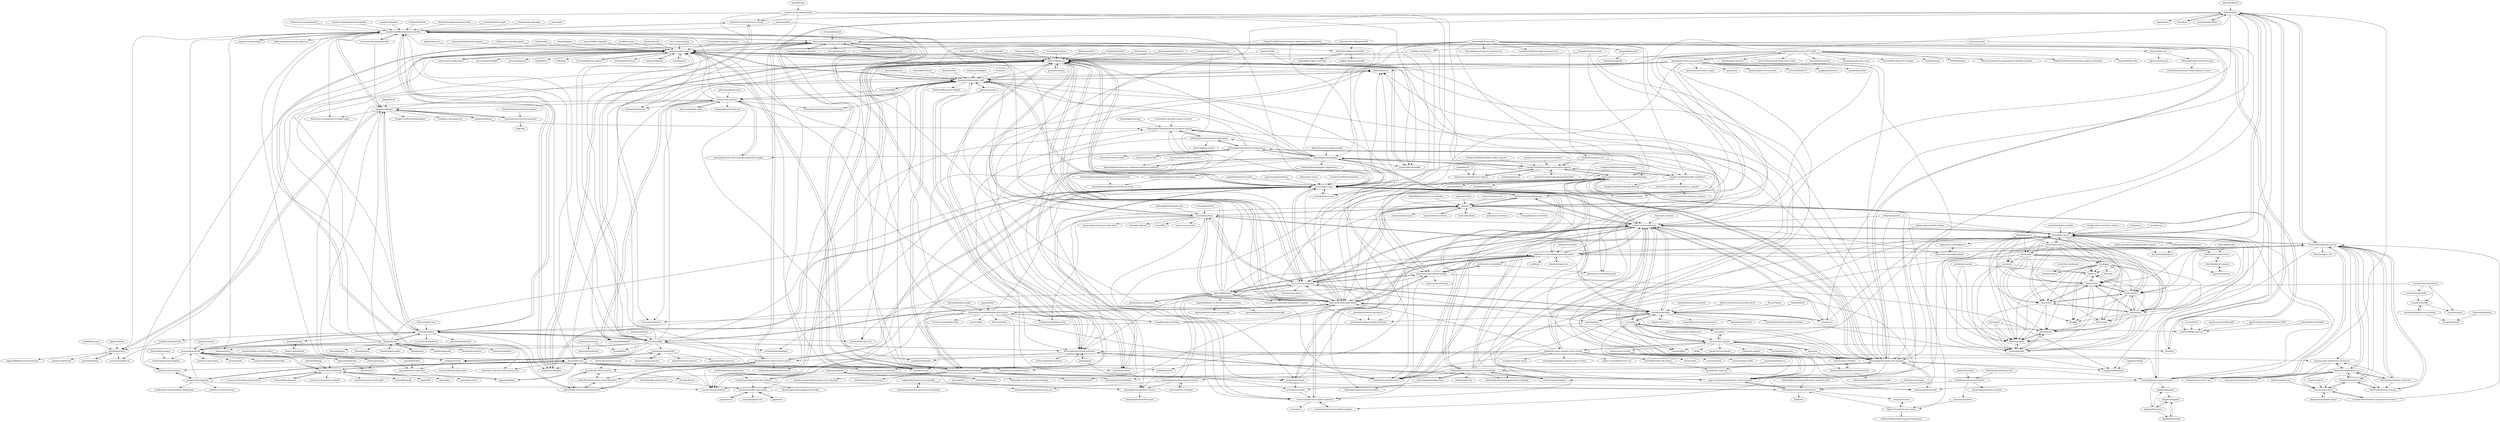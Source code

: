 digraph G {
"fabric8io/fabric8" -> "deis/workflow" ["e"=1]
"GoogleCloudPlatform/k8s-config-connector" -> "GoogleCloudPlatform/k8s-multicluster-ingress" ["e"=1]
"kudobuilder/kudo" -> "GoogleCloudPlatform/metacontroller" ["e"=1]
"zalando-incubator/es-operator" -> "upmc-enterprises/elasticsearch-operator" ["e"=1]
"slok/grafterm" -> "spotahome/kooper" ["e"=1]
"genuinetools/img" -> "kubicorn/kubicorn" ["e"=1]
"ksonnet/ksonnet" -> "ksonnet/ksonnet-lib"
"ksonnet/ksonnet" -> "vmware-archive/kubecfg"
"ksonnet/ksonnet" -> "vmware-tanzu/sonobuoy" ["e"=1]
"ksonnet/ksonnet" -> "projectcontour/contour" ["e"=1]
"ksonnet/ksonnet" -> "kubernetes-retired/service-catalog" ["e"=1]
"ksonnet/ksonnet" -> "kapicorp/kapitan" ["e"=1]
"ksonnet/ksonnet" -> "GoogleCloudPlatform/metacontroller"
"ksonnet/ksonnet" -> "kubicorn/kubicorn"
"ksonnet/ksonnet" -> "kubeflow/trainer" ["e"=1]
"ksonnet/ksonnet" -> "kubernetes-sigs/aws-iam-authenticator" ["e"=1]
"ksonnet/ksonnet" -> "projectcontour/gimbal"
"ksonnet/ksonnet" -> "Azure/draft-classic" ["e"=1]
"ksonnet/ksonnet" -> "helm/monocular" ["e"=1]
"ksonnet/ksonnet" -> "brigadecore/brigade" ["e"=1]
"ksonnet/ksonnet" -> "kubernetes-retired/kube-batch" ["e"=1]
"jpetazzo/dind" -> "kubernetes-retired/kubeadm-dind-cluster" ["e"=1]
"projectcontour/contour" -> "projectcontour/gimbal" ["e"=1]
"hasura/gitkube" -> "kubicorn/kubicorn" ["e"=1]
"shubheksha/kubernetes-internals" -> "GoogleCloudPlatform/metacontroller" ["e"=1]
"uber-archive/makisu" -> "voyagermesh/voyager" ["e"=1]
"deis/deis" -> "deis/workflow" ["e"=1]
"deis/deis" -> "helm/helm-classic" ["e"=1]
"vmware-archive/kube-prod-runtime" -> "vmware-archive/kubecfg" ["e"=1]
"morvencao/kube-sidecar-injector" -> "kelseyhightower/denyenv-validating-admission-webhook" ["e"=1]
"cloudworkz/kube-eagle" -> "GoogleCloudPlatform/metacontroller" ["e"=1]
"nghialv/promviz" -> "voyagermesh/voyager" ["e"=1]
"bookingcom/shipper" -> "Boostport/kubernetes-vault" ["e"=1]
"elgris/microservice-app-example" -> "kelseyhightower/pipeline" ["e"=1]
"Shopify/shipit-engine" -> "Shopify/krane" ["e"=1]
"bank-vaults/bank-vaults" -> "coreos/vault-operator" ["e"=1]
"replicatedhq/ship" -> "vmware-archive/kubecfg" ["e"=1]
"mintel/dex-k8s-authenticator" -> "micahhausler/k8s-oidc-helper" ["e"=1]
"ahmetb/gke-letsencrypt" -> "jetstack/kube-lego"
"ahmetb/gke-letsencrypt" -> "GoogleCloudPlatform/k8s-multicluster-ingress"
"ahmetb/gke-letsencrypt" -> "kubernetes/ingress-gce" ["e"=1]
"ahmetb/gke-letsencrypt" -> "GoogleCloudPlatform/gke-managed-certs" ["e"=1]
"ahmetb/gke-letsencrypt" -> "wongnai/kube-slack"
"ahmetb/gke-letsencrypt" -> "kelseyhightower/pipeline"
"ahmetb/gke-letsencrypt" -> "hayorov/helm-gcs"
"ahmetb/gke-letsencrypt" -> "Boostport/kubernetes-vault"
"ahmetb/gke-letsencrypt" -> "cert-manager/cert-manager" ["e"=1]
"ahmetb/gke-letsencrypt" -> "PalmStoneGames/kube-cert-manager"
"ahmetb/gke-letsencrypt" -> "kelseyhightower/ingress-with-static-ip"
"ahmetb/gke-letsencrypt" -> "kelseyhightower/kube-cert-manager"
"ahmetb/gke-letsencrypt" -> "voyagermesh/voyager"
"ahmetb/gke-letsencrypt" -> "GoogleCloudPlatform/k8s-stackdriver"
"ahmetb/gke-letsencrypt" -> "zendesk/helm-secrets" ["e"=1]
"containerum/containerum" -> "containerum/chkit"
"containerum/containerum" -> "containerum/letskube"
"containerum/containerum" -> "containerum/ui"
"containerum/containerum" -> "apprenda/kismatic"
"kubernetes/ingress-gce" -> "jetstack/kube-lego" ["e"=1]
"kubernetes/ingress-gce" -> "GoogleCloudPlatform/k8s-multicluster-ingress" ["e"=1]
"kubernetes/ingress-gce" -> "GoogleCloudPlatform/k8s-stackdriver" ["e"=1]
"cablespaghetti/kubeadm-aws" -> "poseidon/typhoon" ["e"=1]
"dgageot/demoit" -> "garethr/kubetest" ["e"=1]
"flynn/flynn" -> "deis/workflow" ["e"=1]
"coreos/docs" -> "coreos/coreos-kubernetes"
"coreos/docs" -> "coreos/coreos-cloudinit"
"coreos/docs" -> "coreos/fleet" ["e"=1]
"coreos/docs" -> "coreos/toolbox"
"coreos/docs" -> "coreos/coreos-vagrant"
"coreos/docs" -> "poseidon/matchbox"
"coreos/docs" -> "coreos/scripts"
"GoogleCloudPlatform/k8s-multicluster-ingress" -> "kubernetes-retired/cluster-registry"
"GoogleCloudPlatform/k8s-multicluster-ingress" -> "kelseyhightower/kubernetes-cluster-federation"
"GoogleCloudPlatform/k8s-multicluster-ingress" -> "estafette/estafette-gke-preemptible-killer" ["e"=1]
"GoogleCloudPlatform/k8s-multicluster-ingress" -> "kubernetes-retired/federation"
"GoogleCloudPlatform/k8s-multicluster-ingress" -> "ianlewis/memcached-operator"
"GoogleCloudPlatform/k8s-multicluster-ingress" -> "GoogleCloudPlatform/k8s-stackdriver"
"GoogleCloudPlatform/k8s-multicluster-ingress" -> "kelseyhightower/pipeline"
"GoogleCloudPlatform/k8s-multicluster-ingress" -> "cloudendpoints/esp" ["e"=1]
"google/lmctfy" -> "kubernetes-retired/cluster-registry" ["e"=1]
"kapicorp/kapitan" -> "ksonnet/ksonnet" ["e"=1]
"kapicorp/kapitan" -> "vmware-archive/kubecfg" ["e"=1]
"bitnami/kube-libsonnet" -> "vmware-archive/kubecfg" ["e"=1]
"ehazlett/stellar" -> "jessfraz/k8s-snowflake" ["e"=1]
"ehazlett/stellar" -> "kubicorn/kubicorn" ["e"=1]
"kubeguard/guard" -> "voyagermesh/voyager" ["e"=1]
"github-release/github-release" -> "kelseyhightower/kube-cert-manager" ["e"=1]
"github-release/github-release" -> "helm/helm-classic" ["e"=1]
"wagoodman/bashful" -> "kubicorn/kubicorn" ["e"=1]
"kelseyhightower/pipeline" -> "kelseyhightower/grafeas-tutorial"
"kelseyhightower/pipeline" -> "GoogleCloudPlatform/k8s-multicluster-ingress"
"kelseyhightower/pipeline" -> "kelseyhightower/nomad-on-kubernetes"
"kelseyhightower/pipeline" -> "kelseyhightower/kubernetes-initializer-tutorial"
"kelseyhightower/pipeline" -> "kubicorn/kubicorn"
"kelseyhightower/pipeline" -> "kelseyhightower/pipeline-application"
"kelseyhightower/pipeline" -> "kelseyhightower/istio-ingress-tutorial"
"kelseyhightower/pipeline" -> "jessfraz/k8s-snowflake"
"kelseyhightower/pipeline" -> "kelseyhightower/kubernetes-cluster-federation"
"kelseyhightower/pipeline" -> "kelseyhightower/consul-on-kubernetes"
"kelseyhightower/pipeline" -> "Boostport/kubernetes-vault"
"kelseyhightower/pipeline" -> "kelseyhightower/intro-to-kubernetes-workshop"
"kelseyhightower/pipeline" -> "kelseyhightower/denyenv-validating-admission-webhook"
"kelseyhightower/pipeline" -> "errordeveloper/kubegen"
"kelseyhightower/pipeline" -> "upmc-enterprises/elasticsearch-operator"
"grafeas/kritis" -> "kelseyhightower/grafeas-tutorial" ["e"=1]
"teamhephy/workflow" -> "deis/workflow"
"projectcontour/gimbal" -> "projectcontour/contour" ["e"=1]
"projectcontour/gimbal" -> "vmware-archive/wardroom" ["e"=1]
"projectcontour/gimbal" -> "vmware-tanzu/sonobuoy" ["e"=1]
"projectcontour/gimbal" -> "cloudfoundry-incubator/kubo-deployment" ["e"=1]
"projectcontour/gimbal" -> "ksonnet/ksonnet"
"projectcontour/gimbal" -> "ksonnet/ksonnet-lib"
"hashicorp/consul-k8s" -> "kelseyhightower/consul-on-kubernetes" ["e"=1]
"metaparticle-io/package" -> "GoogleCloudPlatform/metacontroller" ["e"=1]
"coreos/coreos-cloudinit" -> "defunctzombie/ansible-coreos-bootstrap"
"vmware-archive/tgik" -> "kubicorn/kubicorn" ["e"=1]
"garethr/kubetest" -> "viglesiasce/kube-lint"
"garethr/kubetest" -> "instrumenta/kubeval" ["e"=1]
"garethr/kubetest" -> "spotahome/kooper"
"garethr/kubetest" -> "planetlabs/draino" ["e"=1]
"garethr/kubetest" -> "k8guard/k8guard-start-from-here"
"weaveworks/footloose" -> "kubicorn/kubicorn" ["e"=1]
"haproxytech/kubernetes-ingress" -> "voyagermesh/voyager" ["e"=1]
"brigadecore/brigade" -> "kubicorn/kubicorn" ["e"=1]
"brigadecore/brigade" -> "GoogleCloudPlatform/metacontroller" ["e"=1]
"brigadecore/brigade" -> "jetstack/kube-lego" ["e"=1]
"brigadecore/brigade" -> "voyagermesh/voyager" ["e"=1]
"Trow-Registry/trow" -> "poseidon/typhoon" ["e"=1]
"gini/dexter" -> "micahhausler/k8s-oidc-helper"
"flatcar/Flatcar" -> "poseidon/matchbox" ["e"=1]
"Shopify/ejson" -> "Shopify/krane" ["e"=1]
"spotahome/kooper" -> "slok/kube-code-generator"
"spotahome/kooper" -> "slok/kubewebhook" ["e"=1]
"spotahome/kooper" -> "GoogleCloudPlatform/metacontroller"
"spotahome/kooper" -> "rook/operator-kit"
"spotahome/kooper" -> "garethr/kubetest"
"spotahome/kooper" -> "spotahome/service-level-operator"
"spotahome/kooper" -> "box/kube-applier"
"spotahome/kooper" -> "kubernetes-sigs/apiserver-builder-alpha" ["e"=1]
"spotahome/kooper" -> "GoogleCloudPlatform/freshpod"
"spotahome/kooper" -> "kubicorn/kubicorn"
"kelseyhightower/vault-on-google-kubernetes-engine" -> "coreos/vault-operator" ["e"=1]
"eko/monday" -> "GoogleCloudPlatform/metacontroller" ["e"=1]
"coreos/coreos-vagrant" -> "coreos/coreos-kubernetes"
"coreos/coreos-vagrant" -> "coreos/fleet" ["e"=1]
"coreos/coreos-vagrant" -> "coreos/coreos-cloudinit"
"coreos/coreos-vagrant" -> "coreos/docs"
"coreos/coreos-vagrant" -> "coreos/coreos-overlay"
"coreos/coreos-vagrant" -> "appc/spec" ["e"=1]
"coreos/coreos-vagrant" -> "rkt/rkt" ["e"=1]
"coreos/coreos-vagrant" -> "coreos/toolbox"
"coreos/coreos-vagrant" -> "pires/kubernetes-vagrant-coreos-cluster"
"coreos/coreos-vagrant" -> "skynetservices/skydns" ["e"=1]
"coreos/coreos-vagrant" -> "deis/deis" ["e"=1]
"coreos/coreos-vagrant" -> "defunctzombie/ansible-coreos-bootstrap"
"coreos/coreos-vagrant" -> "helm/helm-classic"
"coreos/coreos-vagrant" -> "rancher/os-vagrant"
"coreos/coreos-vagrant" -> "mitchellh/vagrant-aws" ["e"=1]
"kubernetes-retired/cluster-registry" -> "GoogleCloudPlatform/k8s-multicluster-ingress"
"planetlabs/draino" -> "garethr/kubetest" ["e"=1]
"box/kube-iptables-tailer" -> "garethr/kubetest" ["e"=1]
"vmware-archive/healthcheck" -> "kubernetes-retired/cluster-registry"
"vmware-archive/healthcheck" -> "GoogleCloudPlatform/metacontroller"
"vmware-archive/healthcheck" -> "jessfraz/k8s-snowflake"
"vmware-archive/healthcheck" -> "vmware-tanzu/sonobuoy" ["e"=1]
"vmware-archive/healthcheck" -> "ericchiang/k8s"
"vmware-archive/healthcheck" -> "kubernetes-retired/service-catalog" ["e"=1]
"vmware-archive/healthcheck" -> "kubernetes-retired/kube-deploy"
"slok/kubewebhook" -> "spotahome/kooper" ["e"=1]
"slok/kubewebhook" -> "kelseyhightower/kubernetes-initializer-tutorial" ["e"=1]
"coreos/fleet" -> "coreos/coreos-cloudinit" ["e"=1]
"coreos/fleet" -> "coreos/coreos-vagrant" ["e"=1]
"coreos/fleet" -> "coreos/docs" ["e"=1]
"coreos/fleet" -> "coreos/coreos-kubernetes" ["e"=1]
"hjacobs/kube-janitor" -> "technosophos/helm-template" ["e"=1]
"zalando-incubator/kopf" -> "GoogleCloudPlatform/metacontroller" ["e"=1]
"GoogleCloudPlatform/metacontroller" -> "spotahome/kooper"
"GoogleCloudPlatform/metacontroller" -> "metacontroller/metacontroller" ["e"=1]
"GoogleCloudPlatform/metacontroller" -> "atlassian/smith"
"GoogleCloudPlatform/metacontroller" -> "upmc-enterprises/elasticsearch-operator"
"GoogleCloudPlatform/metacontroller" -> "kubicorn/kubicorn"
"GoogleCloudPlatform/metacontroller" -> "kubernetes-sigs/apiserver-builder-alpha" ["e"=1]
"GoogleCloudPlatform/metacontroller" -> "brigadecore/brigade" ["e"=1]
"GoogleCloudPlatform/metacontroller" -> "zalando-incubator/kopf" ["e"=1]
"GoogleCloudPlatform/metacontroller" -> "rook/operator-kit"
"GoogleCloudPlatform/metacontroller" -> "kubernetes-retired/service-catalog" ["e"=1]
"GoogleCloudPlatform/metacontroller" -> "Boostport/kubernetes-vault"
"GoogleCloudPlatform/metacontroller" -> "kubernetes/apiextensions-apiserver" ["e"=1]
"GoogleCloudPlatform/metacontroller" -> "garethr/kubetest"
"GoogleCloudPlatform/metacontroller" -> "kubernetes-retired/bootkube"
"GoogleCloudPlatform/metacontroller" -> "voyagermesh/voyager"
"resouer/k8s-controller-custom-resource" -> "kelseyhightower/kubernetes-initializer-tutorial" ["e"=1]
"spotahome/service-level-operator" -> "spotahome/kooper"
"spotahome/service-level-operator" -> "slok/sloth" ["e"=1]
"hayorov/helm-gcs" -> "viglesiasce/helm-gcs"
"hayorov/helm-gcs" -> "Philmod/google-cloud-build-slack"
"retroryan/istio-workshop" -> "kelseyhightower/istio-ingress-tutorial" ["e"=1]
"kubernetes-sigs/application" -> "GoogleCloudPlatform/metacontroller" ["e"=1]
"kelseyhightower/grafeas-tutorial" -> "kelseyhightower/riff-tutorial" ["e"=1]
"michaelsauter/crane" -> "ianunruh/monitoring"
"michaelsauter/crane" -> "dtan4/k8stail"
"kelseyhightower/pipeline-application" -> "kelseyhightower/pipeline-infrastructure-staging"
"kelseyhightower/istio-ingress-tutorial" -> "kelseyhightower/grafeas-tutorial"
"kelseyhightower/istio-ingress-tutorial" -> "kelseyhightower/kubernetes-envoy-sds"
"kelseyhightower/istio-ingress-tutorial" -> "retroryan/istio-workshop" ["e"=1]
"TheNewNormal/coreos-osx" -> "rimusz/coreos-cluster-osx"
"TheNewNormal/coreos-osx" -> "TheNewNormal/corectl"
"TheNewNormal/coreos-osx" -> "rimusz/coreos-kubernetes-cluster-osx"
"TheNewNormal/coreos-osx" -> "coreos/coreos-xhyve"
"TheNewNormal/coreos-osx" -> "TheNewNormal/kube-solo-osx"
"TheNewNormal/coreos-osx" -> "TheNewNormal/corectl.app"
"TheNewNormal/coreos-osx" -> "TheNewNormal/kube-cluster-osx"
"TheNewNormal/coreos-osx" -> "rimusz/coreos-kubernetes-solo-osx"
"bakins/kubernetes-envoy-example" -> "kelseyhightower/kubernetes-envoy-sds"
"bakins/kubernetes-envoy-example" -> "christian-posta/envoy-microservices-patterns"
"jessfraz/k8s-snowflake" -> "kubicorn/kubicorn"
"jimmycuadra/ktmpl" -> "InQuicker/ktmpl"
"containerum/grafana-xxl-solution" -> "containerum/chkit"
"containerum/grafana-xxl-solution" -> "containerum/mail"
"containerum/letskube" -> "containerum/chkit"
"darknoon/brushtips" -> "containerum/mail"
"kelseyhightower/pipeline-infrastructure-staging" -> "kelseyhightower/pipeline-infrastructure-qa"
"kelseyhightower/pipeline-infrastructure-production" -> "kelseyhightower/pipeline-infrastructure-qa"
"appc/spec" -> "coreos/coreos-vagrant" ["e"=1]
"appc/spec" -> "coreos/coreos-cloudinit" ["e"=1]
"fabric8io/elasticsearch-cloud-kubernetes" -> "pires/docker-elasticsearch-kubernetes"
"fabric8io/elasticsearch-cloud-kubernetes" -> "pires/docker-elasticsearch"
"tinkerbell/tink" -> "poseidon/matchbox" ["e"=1]
"pires/kubernetes-elasticsearch-cluster" -> "pires/docker-elasticsearch-kubernetes" ["e"=1]
"pires/kubernetes-elasticsearch-cluster" -> "upmc-enterprises/elasticsearch-operator" ["e"=1]
"pires/kubernetes-elasticsearch-cluster" -> "clockworksoul/helm-elasticsearch" ["e"=1]
"pires/kubernetes-elasticsearch-cluster" -> "pires/docker-elasticsearch" ["e"=1]
"pires/kubernetes-elasticsearch-cluster" -> "jetstack/kube-lego" ["e"=1]
"pires/kubernetes-elasticsearch-cluster" -> "voyagermesh/voyager" ["e"=1]
"pires/kubernetes-elasticsearch-cluster" -> "fabric8io/elasticsearch-cloud-kubernetes" ["e"=1]
"kelseyhightower/intro-to-kubernetes-workshop" -> "kelseyhightower/kubestack"
"kelseyhightower/intro-to-kubernetes-workshop" -> "kelseyhightower/kube-cert-manager"
"kelseyhightower/intro-to-kubernetes-workshop" -> "kelseyhightower/craft-kubernetes-workshop"
"kelseyhightower/intro-to-kubernetes-workshop" -> "kelseyhightower/pipeline"
"kelseyhightower/intro-to-kubernetes-workshop" -> "kelseyhightower/kubernetes-cluster-federation"
"kelseyhightower/intro-to-kubernetes-workshop" -> "kelseyhightower/compose2kube"
"kelseyhightower/intro-to-kubernetes-workshop" -> "coreos/coreos-kubernetes"
"kelseyhightower/intro-to-kubernetes-workshop" -> "gravitational/workshop" ["e"=1]
"kelseyhightower/intro-to-kubernetes-workshop" -> "kelseyhightower/kubernetes-initializer-tutorial"
"kelseyhightower/intro-to-kubernetes-workshop" -> "TheNewNormal/kube-solo-osx"
"kelseyhightower/intro-to-kubernetes-workshop" -> "kelseyhightower/scheduler" ["e"=1]
"kelseyhightower/intro-to-kubernetes-workshop" -> "helm/helm-classic"
"kelseyhightower/intro-to-kubernetes-workshop" -> "kubernetes-retired/contrib" ["e"=1]
"kelseyhightower/intro-to-kubernetes-workshop" -> "kelseyhightower/istio-ingress-tutorial"
"kelseyhightower/intro-to-kubernetes-workshop" -> "ehazlett/interlock" ["e"=1]
"kubernetes-retired/heapster" -> "voyagermesh/voyager" ["e"=1]
"alexellis/awesome-baremetal" -> "poseidon/matchbox" ["e"=1]
"mitchellh/gon" -> "vmware-archive/healthcheck" ["e"=1]
"ceph/ceph-container" -> "coreos/coreos-kubernetes" ["e"=1]
"ibuildthecloud/systemd-docker" -> "coreroller/coreroller"
"ibuildthecloud/systemd-docker" -> "mheese/journalbeat"
"ibuildthecloud/systemd-docker" -> "dockerimages/docker-systemd"
"eparis/kubernetes-ansible" -> "helm/helm-classic" ["e"=1]
"cloudfoundry-attic/lattice-release" -> "helm/helm-classic" ["e"=1]
"rimusz/coreos-kubernetes-cluster-osx" -> "rimusz/coreos-kubernetes-solo-osx"
"rimusz/coreos-kubernetes-cluster-osx" -> "TheNewNormal/coreos-osx"
"rimusz/coreos-kubernetes-cluster-osx" -> "rimusz/coreos-cluster-osx"
"metacontroller/metacontroller" -> "GoogleCloudPlatform/metacontroller" ["e"=1]
"metacontroller/metacontroller" -> "spotahome/kooper" ["e"=1]
"pires/kubernetes-vagrant-coreos-cluster" -> "coreos/coreos-kubernetes"
"pires/kubernetes-vagrant-coreos-cluster" -> "pires/kubernetes-elasticsearch-cluster" ["e"=1]
"pires/kubernetes-vagrant-coreos-cluster" -> "pires/kubernetes-elk-cluster"
"pires/kubernetes-vagrant-coreos-cluster" -> "udemy-course/Kubernetes-CN"
"pires/kubernetes-vagrant-coreos-cluster" -> "kubernetes-retired/contrib" ["e"=1]
"pires/kubernetes-vagrant-coreos-cluster" -> "everpeace/vagrant-mesos" ["e"=1]
"pires/kubernetes-vagrant-coreos-cluster" -> "coreos/coreos-vagrant"
"pires/kubernetes-vagrant-coreos-cluster" -> "kubernetes-retired/bootkube"
"pires/kubernetes-vagrant-coreos-cluster" -> "rimusz/coreos-kubernetes-cluster-osx"
"pires/kubernetes-vagrant-coreos-cluster" -> "helm/helm-classic"
"pires/kubernetes-vagrant-coreos-cluster" -> "kelseyhightower/kube-cert-manager"
"pires/kubernetes-vagrant-coreos-cluster" -> "kelseyhightower/compose2kube"
"pires/kubernetes-vagrant-coreos-cluster" -> "ksonnet/ksonnet"
"pires/kubernetes-vagrant-coreos-cluster" -> "rootsongjc/kubernetes-vagrant-centos-cluster" ["e"=1]
"defunctzombie/ansible-coreos-bootstrap" -> "coreos/coreos-cloudinit"
"defunctzombie/ansible-coreos-bootstrap" -> "defunctzombie/coreos-ansible-example"
"lorieri/deis-dashboard" -> "jumbojett/deis-ui"
"hawtio/hawtio-kubernetes" -> "fabric8io/fabric8-console"
"hawtio/hawtio-kubernetes" -> "jimmidyson/kuisp"
"digitalocean/doctl" -> "kubicorn/kubicorn" ["e"=1]
"heketi/heketi" -> "voyagermesh/voyager" ["e"=1]
"zalando/skipper" -> "voyagermesh/voyager" ["e"=1]
"machyve/xhyve" -> "coreos/coreos-xhyve" ["e"=1]
"coreos/container-linux-config-transpiler" -> "coreos/container-linux-update-operator" ["e"=1]
"GoogleCloudPlatform/gcsfuse" -> "jetstack/kube-lego" ["e"=1]
"hvac/hvac" -> "Boostport/kubernetes-vault" ["e"=1]
"kubernetes-retired/kubedash" -> "kubernetes-retired/kube-ui"
"Capgemini/Apollo" -> "Capgemini/kubeform" ["e"=1]
"coreos/ignition" -> "poseidon/matchbox" ["e"=1]
"coreos/ignition" -> "coreos/container-linux-update-operator" ["e"=1]
"coreos/ignition" -> "coreos/toolbox" ["e"=1]
"TheNewNormal/corectl" -> "TheNewNormal/corectl.app"
"TheNewNormal/corectl" -> "coreos/coreos-xhyve"
"TheNewNormal/corectl" -> "TheNewNormal/coreos-osx"
"coreos/coreos-xhyve" -> "ailispaw/boot2docker-xhyve" ["e"=1]
"coreos/coreos-xhyve" -> "TheNewNormal/corectl"
"coreos/coreos-xhyve" -> "TheNewNormal/coreos-osx"
"coreos/coreos-xhyve" -> "machine-drivers/docker-machine-driver-xhyve" ["e"=1]
"kelproject/pykube" -> "mnubo/kubernetes-py"
"kelproject/pykube" -> "fabric8io/elasticsearch-cloud-kubernetes"
"pires/docker-elasticsearch-kubernetes" -> "pires/docker-elasticsearch"
"pires/docker-elasticsearch-kubernetes" -> "fabric8io/elasticsearch-cloud-kubernetes"
"pires/docker-elasticsearch-kubernetes" -> "pires/kubernetes-elasticsearch-cluster" ["e"=1]
"pires/docker-elasticsearch-kubernetes" -> "upmc-enterprises/elasticsearch-operator"
"fabric8io/fluent-plugin-kubernetes_metadata_filter" -> "wearemolecule/route53-kubernetes" ["e"=1]
"ailispaw/boot2docker-xhyve" -> "coreos/coreos-xhyve" ["e"=1]
"Bayer-Group/etcd-aws-cluster" -> "crewjam/etcd-aws"
"Bayer-Group/etcd-aws-cluster" -> "UKHomeOffice/docker-logstash-kubernetes"
"Bayer-Group/etcd-aws-cluster" -> "wearemolecule/route53-kubernetes"
"pires/kubernetes-elk-cluster" -> "pires/docker-logstash"
"kelseyhightower/kubestack" -> "bakins/kubernetes-coreos-terraform"
"kelseyhightower/kubestack" -> "kelseyhightower/intro-to-kubernetes-workshop"
"fabric8io/fabric8-console" -> "jimmidyson/kuisp"
"fabric8io/fabric8-console" -> "hawtio/hawtio-kubernetes"
"wearemolecule/route53-kubernetes" -> "linki/mate" ["e"=1]
"wearemolecule/route53-kubernetes" -> "upmc-enterprises/kubernetes-secret-manager"
"wearemolecule/route53-kubernetes" -> "crewjam/etcd-aws"
"skippbox/kmachine" -> "skippbox/skippbox"
"skippbox/kmachine" -> "skippbox/kompose"
"skippbox/kmachine" -> "skippbox/boot2k8s"
"kubernetes-retired/kube-ui" -> "kubernetes-retired/kubedash"
"pires/docker-elasticsearch" -> "pires/docker-elasticsearch-kubernetes"
"pires/docker-elasticsearch" -> "pires/docker-jre"
"pires/docker-elasticsearch" -> "fabric8io/elasticsearch-cloud-kubernetes"
"jimmidyson/kuisp" -> "fabric8io/fabric8-console"
"deis/rigger" -> "deis/etcd"
"deis/rigger" -> "deis/slugrunner"
"deis/rigger" -> "deis/controller"
"deis/rigger" -> "deis/pkg"
"deis/rigger" -> "deis/monitor"
"deis/rigger" -> "deis/postgres"
"deis/rigger" -> "deis/riak"
"deis/rigger" -> "deis/slugbuilder"
"deis/rigger" -> "jumbojett/deis-ui"
"deis/rigger" -> "deis/builder"
"deis/rigger" -> "deis/charts"
"deis/rigger" -> "deis/registry"
"sivasamyk/logtrail" -> "upmc-enterprises/elasticsearch-operator" ["e"=1]
"grammarly/rocker" -> "ibuildthecloud/systemd-docker" ["e"=1]
"ghostunnel/ghostunnel" -> "coreos/vault-operator" ["e"=1]
"hyperhq/hypernetes" -> "kubernetes-retired/kubernetes-anywhere" ["e"=1]
"kubernetes-retired/contrib" -> "jetstack/kube-lego" ["e"=1]
"kubernetes-retired/contrib" -> "coreos/coreos-kubernetes" ["e"=1]
"kelseyhightower/compose2kube" -> "kelseyhightower/kubernetes-cluster-federation"
"kelseyhightower/compose2kube" -> "skippbox/kompose"
"kelseyhightower/compose2kube" -> "skippbox/kmachine"
"kelseyhightower/compose2kube" -> "helm/helm-classic"
"kelseyhightower/compose2kube" -> "kelseyhightower/konfd"
"kelseyhightower/compose2kube" -> "coreos/coreos-kubernetes"
"kelseyhightower/compose2kube" -> "TheNewNormal/kube-solo-osx"
"helm/helm-classic" -> "helm/charts-classic"
"helm/helm-classic" -> "deis/builder"
"helm/helm-classic" -> "deis/controller"
"helm/helm-classic" -> "deis/rigger"
"helm/helm-classic" -> "deis/postgres"
"helm/helm-classic" -> "deis/charts"
"helm/helm-classic" -> "funktionio/funktion-connectors"
"helm/helm-classic" -> "deis/router"
"helm/helm-classic" -> "deis/slugrunner"
"helm/helm-classic" -> "deis/etcd"
"helm/helm-classic" -> "kubernetes-retired/kube-ui"
"helm/helm-classic" -> "coreos/coreos-kubernetes"
"helm/helm-classic" -> "deis/workflow"
"helm/helm-classic" -> "deis/monitor"
"helm/helm-classic" -> "TheNewNormal/kube-solo-osx"
"poseidon/matchbox" -> "poseidon/typhoon"
"poseidon/matchbox" -> "kubernetes-retired/bootkube"
"poseidon/matchbox" -> "coreos/ignition" ["e"=1]
"poseidon/matchbox" -> "poseidon/terraform-provider-matchbox"
"poseidon/matchbox" -> "coreos/coreos-kubernetes"
"poseidon/matchbox" -> "coreos/tectonic-installer"
"poseidon/matchbox" -> "coreos/container-linux-update-operator"
"poseidon/matchbox" -> "danderson/netboot" ["e"=1]
"poseidon/matchbox" -> "coreos/container-linux-config-transpiler" ["e"=1]
"poseidon/matchbox" -> "poseidon/terraform-render-bootstrap"
"poseidon/matchbox" -> "coreos/torus" ["e"=1]
"poseidon/matchbox" -> "Capgemini/kubeform"
"poseidon/matchbox" -> "coreos/docs"
"poseidon/matchbox" -> "kelseyhightower/coreos-ipxe-server"
"poseidon/matchbox" -> "digitalrebar/provision" ["e"=1]
"GoogleCloudPlatform/cloud-sql-proxy" -> "jetstack/kube-lego" ["e"=1]
"GoogleCloudPlatform/cloud-sql-proxy" -> "GoogleCloudPlatform/k8s-stackdriver" ["e"=1]
"hashicorp/best-practices" -> "kz8s/tack" ["e"=1]
"redspread/spread" -> "helm/helm-classic" ["e"=1]
"redspread/spread" -> "coreos/coreos-kubernetes" ["e"=1]
"redspread/spread" -> "kelseyhightower/kube-cert-manager" ["e"=1]
"GoogleCloudPlatform/continuous-deployment-on-kubernetes" -> "jetstack/kube-lego" ["e"=1]
"GoogleCloudPlatform/continuous-deployment-on-kubernetes" -> "voyagermesh/voyager" ["e"=1]
"GoogleCloudPlatform/continuous-deployment-on-kubernetes" -> "GoogleCloudPlatform/k8s-multicluster-ingress" ["e"=1]
"coreos/torus" -> "coreos/coreos-kubernetes" ["e"=1]
"coreos/torus" -> "helm/helm-classic" ["e"=1]
"coreos/torus" -> "poseidon/matchbox" ["e"=1]
"kobolog/gorb" -> "kelseyhightower/vault-controller" ["e"=1]
"kobolog/gorb" -> "coreroller/coreroller" ["e"=1]
"Yelp/paasta" -> "helm/helm-classic" ["e"=1]
"coreos/coreos-kubernetes" -> "kubernetes-retired/kube-aws" ["e"=1]
"coreos/coreos-kubernetes" -> "coreos/coreos-vagrant"
"coreos/coreos-kubernetes" -> "poseidon/matchbox"
"coreos/coreos-kubernetes" -> "kubernetes-retired/bootkube"
"coreos/coreos-kubernetes" -> "pires/kubernetes-vagrant-coreos-cluster"
"coreos/coreos-kubernetes" -> "helm/helm-classic"
"coreos/coreos-kubernetes" -> "projectcalico/canal" ["e"=1]
"coreos/coreos-kubernetes" -> "coreos/torus" ["e"=1]
"coreos/coreos-kubernetes" -> "kubernetes-retired/contrib" ["e"=1]
"coreos/coreos-kubernetes" -> "kubernetes-retired/kubernetes-anywhere"
"coreos/coreos-kubernetes" -> "jetstack/kube-lego"
"coreos/coreos-kubernetes" -> "coreos/tectonic-installer"
"coreos/coreos-kubernetes" -> "coreos/docs"
"coreos/coreos-kubernetes" -> "kelseyhightower/kube-cert-manager"
"coreos/coreos-kubernetes" -> "kubernetes-retired/kubedash"
"machine-drivers/docker-machine-driver-xhyve" -> "coreos/coreos-xhyve" ["e"=1]
"machine-drivers/docker-machine-driver-xhyve" -> "TheNewNormal/kube-solo-osx" ["e"=1]
"alex/letsencrypt-aws" -> "wearemolecule/route53-kubernetes" ["e"=1]
"operable/cog" -> "helm/helm-classic" ["e"=1]
"deis/etcd" -> "deis/pkg"
"deis/etcd" -> "deis/postgres"
"helm/charts-classic" -> "helm/helm-classic"
"helm/charts-classic" -> "deis/builder"
"helm/charts-classic" -> "deis/postgres"
"helm/charts-classic" -> "deis/charts"
"helm/charts-classic" -> "deis/slugrunner"
"helm/charts-classic" -> "deis/controller"
"helm/charts-classic" -> "deis/etcd"
"helm/charts-classic" -> "deis/rigger"
"helm/charts-classic" -> "deis/monitor"
"helm/charts-classic" -> "deis/router"
"helm/charts-classic" -> "deis/minio"
"helm/helm-www" -> "deis/charts"
"helm/helm-www" -> "deis/slugrunner"
"helm/helm-www" -> "deis/postgres"
"helm/helm-www" -> "deis/builder"
"helm/helm-www" -> "deis/controller"
"helm/helm-www" -> "helm/charts-classic"
"helm/helm-www" -> "deis/minio"
"helm/helm-www" -> "deis/rigger"
"helm/helm-www" -> "deis/router"
"TheNewNormal/kube-cluster-osx" -> "TheNewNormal/kube-solo-osx"
"TheNewNormal/kube-cluster-osx" -> "TheNewNormal/corectl.app"
"TheNewNormal/kube-cluster-osx" -> "TheNewNormal/coreos-osx"
"TheNewNormal/kube-cluster-osx" -> "rimusz/coreos-kubernetes-cluster-osx"
"danderson/pixiecore" -> "coreos/coreos-xhyve" ["e"=1]
"TheNewNormal/kube-solo-osx" -> "TheNewNormal/kube-cluster-osx"
"TheNewNormal/kube-solo-osx" -> "TheNewNormal/corectl.app"
"TheNewNormal/kube-solo-osx" -> "TheNewNormal/coreos-osx"
"TheNewNormal/kube-solo-osx" -> "TheNewNormal/corectl"
"TheNewNormal/kube-solo-osx" -> "rimusz/coreos-kubernetes-cluster-osx"
"TheNewNormal/kube-solo-osx" -> "helm/helm-classic"
"TheNewNormal/kube-solo-osx" -> "deis/controller"
"TheNewNormal/kube-solo-osx" -> "upmc-enterprises/kubernetes-secret-manager"
"TheNewNormal/kube-solo-osx" -> "deis/builder"
"TheNewNormal/kube-solo-osx" -> "coreos/coreos-xhyve"
"TheNewNormal/kube-solo-osx" -> "kubernetes-retired/kubernetes-anywhere"
"TheNewNormal/kube-solo-osx" -> "kelseyhightower/compose2kube"
"TheNewNormal/kube-solo-osx" -> "deis/postgres"
"TheNewNormal/kube-solo-osx" -> "deis/workflow"
"TheNewNormal/kube-solo-osx" -> "XQuartz/xhyve_old"
"deis/postgres" -> "deis/slugrunner"
"deis/postgres" -> "deis/etcd"
"deis/postgres" -> "deis/builder"
"deis/postgres" -> "deis/slugbuilder"
"deis/postgres" -> "deis/charts"
"deis/postgres" -> "deis/registry"
"deis/postgres" -> "deis/controller"
"kubernetes-retired/kubernetes-anywhere" -> "kubernetes-retired/kube-deploy"
"kubernetes-retired/kubernetes-anywhere" -> "kelseyhightower/kubernetes-cluster-federation"
"kubernetes-retired/kubernetes-anywhere" -> "kubernetes-retired/bootkube"
"kubernetes-retired/kubernetes-anywhere" -> "coreos/coreos-kubernetes"
"kubernetes-retired/kubernetes-anywhere" -> "helm/helm-classic"
"kubernetes-retired/kubernetes-anywhere" -> "hyperhq/hypernetes" ["e"=1]
"kubernetes-retired/kubernetes-anywhere" -> "TheNewNormal/kube-solo-osx"
"kubernetes-retired/kubernetes-anywhere" -> "apprenda/kismatic"
"kubernetes-retired/kubernetes-anywhere" -> "Capgemini/kubeform"
"kubernetes-retired/kubernetes-anywhere" -> "coreos/tectonic-installer"
"kubernetes-retired/kubernetes-anywhere" -> "cncf/demo"
"kubernetes-retired/kubernetes-anywhere" -> "upmc-enterprises/kubernetes-secret-manager"
"kubernetes-retired/kubernetes-anywhere" -> "kubernetes-retired/frakti" ["e"=1]
"coreroller/coreroller" -> "coreos/container-linux-update-operator"
"luxas/kubernetes-on-arm" -> "kelseyhightower/kubernetes-cluster-federation" ["e"=1]
"luxas/kubernetes-on-arm" -> "kubicorn/kubicorn" ["e"=1]
"luxas/kubernetes-on-arm" -> "kelseyhightower/konfd" ["e"=1]
"skippbox/kompose" -> "skippbox/skippbox"
"deis/docker-go-dev" -> "deis/slugbuilder"
"deis/docker-go-dev" -> "deis/slugrunner"
"deis/docker-go-dev" -> "deis/etcd"
"mnubo/kubernetes-py" -> "kelproject/pykube"
"deis/router" -> "deis/builder"
"deis/router" -> "deis/slugrunner"
"deis/router" -> "deis/postgres"
"deis/router" -> "deis/registry"
"deis/router" -> "deis/charts"
"deis/router" -> "deis/monitor"
"deis/router" -> "deis/pkg"
"deis/router" -> "deis/slugbuilder"
"deis/router" -> "deis/controller"
"deis/router" -> "deis/minio"
"deis/router" -> "deis/etcd"
"deis/charts" -> "deis/slugrunner"
"deis/charts" -> "deis/postgres"
"deis/charts" -> "deis/slugbuilder"
"deis/charts" -> "deis/registry"
"deis/charts" -> "deis/builder"
"deis/charts" -> "deis/controller"
"deis/builder" -> "deis/slugrunner"
"deis/builder" -> "deis/controller"
"deis/builder" -> "deis/postgres"
"deis/builder" -> "deis/slugbuilder"
"deis/builder" -> "deis/etcd"
"deis/builder" -> "deis/registry"
"deis/builder" -> "deis/monitor"
"deis/builder" -> "deis/charts"
"deis/builder" -> "deis/pkg"
"redhat-developer-tooling/openshift-vagrant" -> "jim-minter/kafkanetes" ["e"=1]
"deis/minio" -> "deis/slugrunner"
"deis/minio" -> "deis/slugbuilder"
"deis/minio" -> "deis/etcd"
"deis/minio" -> "deis/postgres"
"deis/controller" -> "deis/builder"
"deis/controller" -> "deis/slugrunner"
"deis/controller" -> "deis/postgres"
"deis/controller" -> "deis/etcd"
"deis/controller" -> "deis/slugbuilder"
"deis/controller" -> "deis/registry"
"deis/controller" -> "deis/charts"
"deis/controller" -> "deis/pkg"
"appropriate/docker-nc" -> "pires/docker-logstash"
"deis/slugrunner" -> "deis/slugbuilder"
"deis/slugrunner" -> "deis/registry"
"deis/slugbuilder" -> "deis/slugrunner"
"deis/slugbuilder" -> "deis/registry"
"deis/monitor" -> "deis/registry"
"deis/registry" -> "deis/slugrunner"
"deis/registry" -> "deis/slugbuilder"
"deis/logger" -> "deis/slugrunner"
"deis/logger" -> "deis/slugbuilder"
"deis/logger" -> "deis/registry"
"skippbox/skippbox" -> "skippbox/boot2k8s"
"skippbox/skippbox" -> "skippbox/kmachine"
"skippbox/boot2k8s" -> "skippbox/skippbox"
"dmacvicar/terraform-provider-libvirt" -> "poseidon/matchbox" ["e"=1]
"meshbird/meshbird" -> "kubicorn/kubicorn" ["e"=1]
"jetstack/kube-lego" -> "kelseyhightower/kube-cert-manager"
"jetstack/kube-lego" -> "kubernetes-retired/contrib" ["e"=1]
"jetstack/kube-lego" -> "cert-manager/cert-manager" ["e"=1]
"jetstack/kube-lego" -> "voyagermesh/voyager"
"jetstack/kube-lego" -> "Boostport/kubernetes-vault"
"jetstack/kube-lego" -> "Azure/draft-classic" ["e"=1]
"jetstack/kube-lego" -> "jtblin/kube2iam" ["e"=1]
"jetstack/kube-lego" -> "pires/kubernetes-elasticsearch-cluster" ["e"=1]
"jetstack/kube-lego" -> "kubicorn/kubicorn"
"jetstack/kube-lego" -> "PalmStoneGames/kube-cert-manager"
"jetstack/kube-lego" -> "coreos/coreos-kubernetes"
"jetstack/kube-lego" -> "zendesk/helm-secrets" ["e"=1]
"jetstack/kube-lego" -> "kubernetes-retired/bootkube"
"jetstack/kube-lego" -> "kubernetes-retired/kube-aws" ["e"=1]
"jetstack/kube-lego" -> "brigadecore/brigade" ["e"=1]
"kubernetes/release" -> "kubernetes-retired/kubernetes-anywhere" ["e"=1]
"kelseyhightower/app" -> "kelseyhightower/kubernetes-initializer-tutorial" ["e"=1]
"projectcalico/canal" -> "coreos/coreos-kubernetes" ["e"=1]
"projectcalico/canal" -> "helm/helm-classic" ["e"=1]
"projectcalico/canal" -> "coreroller/coreroller" ["e"=1]
"google/go-jsonnet" -> "ksonnet/ksonnet-lib" ["e"=1]
"deis/workflow" -> "deis/deis" ["e"=1]
"deis/workflow" -> "helm/helm-classic"
"deis/workflow" -> "teamhephy/workflow"
"deis/workflow" -> "deis/controller"
"deis/workflow" -> "coreos/coreos-kubernetes"
"deis/workflow" -> "Azure/draft-classic" ["e"=1]
"deis/workflow" -> "helm/monocular" ["e"=1]
"deis/workflow" -> "deis/steward"
"deis/workflow" -> "flynn/flynn" ["e"=1]
"deis/workflow" -> "TheNewNormal/kube-solo-osx"
"deis/workflow" -> "kubernetes-retired/service-catalog" ["e"=1]
"deis/workflow" -> "coreos/torus" ["e"=1]
"deis/workflow" -> "deis/builder"
"deis/workflow" -> "kelseyhightower/compose2kube"
"deis/workflow" -> "kubernetes-retired/kubernetes-anywhere"
"brikis98/infrastructure-as-code-talk" -> "kz8s/tack" ["e"=1]
"mheese/journalbeat" -> "Bayer-Group/etcd-aws-cluster"
"stripe/veneur" -> "kubicorn/kubicorn" ["e"=1]
"kubernetes-retired/bootkube" -> "poseidon/matchbox"
"kubernetes-retired/bootkube" -> "coreos/tectonic-installer"
"kubernetes-retired/bootkube" -> "coreos/container-linux-update-operator"
"kubernetes-retired/bootkube" -> "poseidon/typhoon"
"kubernetes-retired/bootkube" -> "coreos/coreos-kubernetes"
"kubernetes-retired/bootkube" -> "kubernetes-retired/kube-deploy"
"kubernetes-retired/bootkube" -> "kubernetes-retired/kubernetes-anywhere"
"kubernetes-retired/bootkube" -> "kubicorn/kubicorn"
"kubernetes-retired/bootkube" -> "poseidon/terraform-render-bootstrap"
"kubernetes-retired/bootkube" -> "jetstack/kube-lego"
"kubernetes-retired/bootkube" -> "ericchiang/k8s"
"kubernetes-retired/bootkube" -> "vmware-tanzu/sonobuoy" ["e"=1]
"kubernetes-retired/bootkube" -> "kubernetes-retired/kubeadm-dind-cluster"
"kubernetes-retired/bootkube" -> "voyagermesh/voyager"
"kubernetes-retired/bootkube" -> "jtblin/kube2iam" ["e"=1]
"danderson/netboot" -> "poseidon/matchbox" ["e"=1]
"kubernetes-retired/kube-deploy" -> "kubernetes-retired/kubernetes-anywhere"
"kubernetes-retired/kube-deploy" -> "kubernetes-retired/bootkube"
"kubernetes-retired/kube-deploy" -> "kubernetes-retired/frakti" ["e"=1]
"kubernetes-retired/kube-deploy" -> "kubernetes-retired/contrib" ["e"=1]
"kubernetes-retired/kube-deploy" -> "coreos/tectonic-installer"
"kubernetes-retired/kube-deploy" -> "helm/helm-classic"
"kubernetes-retired/kube-deploy" -> "Capgemini/kubeform"
"kubernetes-retired/kube-deploy" -> "coreos/coreos-kubernetes"
"kubernetes-retired/kube-deploy" -> "projectatomic/nulecule" ["e"=1]
"openai/kubernetes-ec2-autoscaler" -> "wearemolecule/route53-kubernetes"
"openai/kubernetes-ec2-autoscaler" -> "kubernetes-retired/kube-aws" ["e"=1]
"openai/kubernetes-ec2-autoscaler" -> "microsoft/KubeGPU" ["e"=1]
"openai/kubernetes-ec2-autoscaler" -> "jtblin/kube2iam" ["e"=1]
"openai/kubernetes-ec2-autoscaler" -> "google/prettytensor" ["e"=1]
"openai/kubernetes-ec2-autoscaler" -> "openai/roboschool" ["e"=1]
"openai/kubernetes-ec2-autoscaler" -> "Langhalsdino/Kubernetes-GPU-Guide"
"openai/kubernetes-ec2-autoscaler" -> "kubernetes-retired/kube-deploy"
"openai/kubernetes-ec2-autoscaler" -> "openai/universe-starter-agent" ["e"=1]
"openai/kubernetes-ec2-autoscaler" -> "openai/vime" ["e"=1]
"openai/kubernetes-ec2-autoscaler" -> "Boostport/kubernetes-vault"
"openai/kubernetes-ec2-autoscaler" -> "kz8s/tack"
"openai/kubernetes-ec2-autoscaler" -> "coreos/coreos-kubernetes"
"openai/kubernetes-ec2-autoscaler" -> "openai/requests-for-research" ["e"=1]
"openai/kubernetes-ec2-autoscaler" -> "weaveworks/kubediff" ["e"=1]
"jtblin/kube2iam" -> "Boostport/kubernetes-vault" ["e"=1]
"genuinetools/contained.af" -> "kubicorn/kubicorn" ["e"=1]
"fabric8io/kansible" -> "hawtio/hawtio-kubernetes"
"MatchbookLab/local-persist" -> "ibuildthecloud/systemd-docker" ["e"=1]
"kz8s/tack" -> "hootsuite/atlantis" ["e"=1]
"kz8s/tack" -> "kubernetes-retired/kube-aws" ["e"=1]
"kz8s/tack" -> "Bayer-Group/etcd-aws-cluster"
"kz8s/tack" -> "wearemolecule/route53-kubernetes"
"kz8s/tack" -> "jtblin/kube2iam" ["e"=1]
"kz8s/tack" -> "upmc-enterprises/kubernetes-secret-manager"
"kz8s/tack" -> "xuwang/aws-terraform"
"kz8s/tack" -> "hashicorp/best-practices" ["e"=1]
"kz8s/tack" -> "xuwang/kube-aws-terraform"
"kz8s/tack" -> "bakins/kubernetes-coreos-terraform"
"kz8s/tack" -> "kelseyhightower/vault-controller"
"kz8s/tack" -> "coreos/tectonic-installer"
"kz8s/tack" -> "hashicorp/envconsul" ["e"=1]
"kz8s/tack" -> "poseidon/typhoon"
"kz8s/tack" -> "coreos/coreos-kubernetes"
"InQuicker/ktmpl" -> "jimmycuadra/ktmpl"
"crewjam/etcd-aws" -> "Bayer-Group/etcd-aws-cluster"
"openservicebrokerapi/servicebroker" -> "GoogleCloudPlatform/metacontroller" ["e"=1]
"kelseyhightower/kubernetes-cluster-federation" -> "kelseyhightower/kube-cert-manager"
"kelseyhightower/kubernetes-cluster-federation" -> "kubernetes-retired/kubernetes-anywhere"
"kelseyhightower/kubernetes-cluster-federation" -> "GoogleCloudPlatform/k8s-multicluster-ingress"
"kelseyhightower/kubernetes-cluster-federation" -> "kelseyhightower/compose2kube"
"kelseyhightower/kubernetes-cluster-federation" -> "kelseyhightower/docker-kubernetes-tls-guide"
"kelseyhightower/kubernetes-cluster-federation" -> "metral/corekube"
"kelseyhightower/kubernetes-cluster-federation" -> "kubernetes-retired/bootkube"
"kelseyhightower/kubernetes-cluster-federation" -> "kelseyhightower/consul-on-kubernetes"
"kelseyhightower/kubernetes-cluster-federation" -> "coreos/container-linux-update-operator"
"kelseyhightower/kubernetes-cluster-federation" -> "uruddarraju/kubernetes-rbac-policies"
"kelseyhightower/kubernetes-cluster-federation" -> "kelseyhightower/craft-kubernetes-workshop"
"kelseyhightower/kubernetes-cluster-federation" -> "thockin/kube-demos" ["e"=1]
"kelseyhightower/kubernetes-cluster-federation" -> "jetstack/kube-lego"
"kelseyhightower/kubernetes-cluster-federation" -> "coreos/coreos-kubernetes"
"PalmStoneGames/kube-cert-manager" -> "kelseyhightower/kube-cert-manager"
"PalmStoneGames/kube-cert-manager" -> "wearemolecule/route53-kubernetes"
"PalmStoneGames/kube-cert-manager" -> "voyagermesh/voyager"
"PalmStoneGames/kube-cert-manager" -> "Boostport/kubernetes-vault"
"PalmStoneGames/kube-cert-manager" -> "jetstack/kube-lego"
"PalmStoneGames/kube-cert-manager" -> "uruddarraju/kubernetes-rbac-policies"
"PalmStoneGames/kube-cert-manager" -> "ianlewis/memcached-operator"
"PalmStoneGames/kube-cert-manager" -> "zalando-incubator/kube-ingress-aws-controller" ["e"=1]
"PalmStoneGames/kube-cert-manager" -> "kelseyhightower/vault-controller"
"PalmStoneGames/kube-cert-manager" -> "micahhausler/k8s-oidc-helper"
"PalmStoneGames/kube-cert-manager" -> "projectcalico/canal" ["e"=1]
"PalmStoneGames/kube-cert-manager" -> "upmc-enterprises/kubernetes-secret-manager"
"PalmStoneGames/kube-cert-manager" -> "kubicorn/kubicorn"
"PalmStoneGames/kube-cert-manager" -> "tazjin/kubernetes-letsencrypt"
"kubernetes-retired/service-catalog" -> "GoogleCloudPlatform/metacontroller" ["e"=1]
"kubernetes-retired/service-catalog" -> "ksonnet/ksonnet" ["e"=1]
"godaddy/kubernetes-client" -> "jetstack/kube-lego" ["e"=1]
"giantswarm/prometheus" -> "jetstack/kube-lego" ["e"=1]
"helm/monocular" -> "voyagermesh/voyager" ["e"=1]
"helm/monocular" -> "kubicorn/kubicorn" ["e"=1]
"helm/monocular" -> "deis/workflow" ["e"=1]
"vvanholl/elasticsearch-prometheus-exporter" -> "upmc-enterprises/elasticsearch-operator" ["e"=1]
"weaveworks/kubediff" -> "coreos/vault-operator" ["e"=1]
"Yolean/kubernetes-kafka" -> "krallistic/kafka-operator" ["e"=1]
"segmentio/stack" -> "kz8s/tack" ["e"=1]
"elastic/elasticsearch-docker" -> "pires/docker-elasticsearch" ["e"=1]
"kubernetes/git-sync" -> "box/kube-applier" ["e"=1]
"jimmidyson/configmap-reload" -> "fabric8io/configmapcontroller" ["e"=1]
"upmc-enterprises/kubernetes-secret-manager" -> "kelseyhightower/vault-controller"
"upmc-enterprises/kubernetes-secret-manager" -> "wearemolecule/route53-kubernetes"
"kubernetes-retired/frakti" -> "kubernetes-retired/kube-deploy" ["e"=1]
"kubernetes-retired/frakti" -> "kubernetes-retired/federation" ["e"=1]
"TheNewNormal/corectl.app" -> "TheNewNormal/corectl"
"TheNewNormal/corectl.app" -> "TheNewNormal/kube-solo-osx"
"kelseyhightower/kube-cert-manager" -> "PalmStoneGames/kube-cert-manager"
"kelseyhightower/kube-cert-manager" -> "jetstack/kube-lego"
"kelseyhightower/kube-cert-manager" -> "kelseyhightower/kubernetes-cluster-federation"
"kelseyhightower/kube-cert-manager" -> "kelseyhightower/vault-controller"
"kelseyhightower/kube-cert-manager" -> "kelseyhightower/konfd"
"kelseyhightower/kube-cert-manager" -> "upmc-enterprises/kubernetes-secret-manager"
"kelseyhightower/kube-cert-manager" -> "coreos/coreos-kubernetes"
"kelseyhightower/kube-cert-manager" -> "kelseyhightower/intro-to-kubernetes-workshop"
"kelseyhightower/kube-cert-manager" -> "upmc-enterprises/elasticsearch-operator"
"kelseyhightower/kube-cert-manager" -> "kubicorn/kubicorn"
"kelseyhightower/kube-cert-manager" -> "Capgemini/kubeform"
"kelseyhightower/kube-cert-manager" -> "kelseyhightower/compose2kube"
"kelseyhightower/kube-cert-manager" -> "jtblin/kube2iam" ["e"=1]
"kelseyhightower/kube-cert-manager" -> "kubernetes-retired/bootkube"
"kelseyhightower/kube-cert-manager" -> "voyagermesh/voyager"
"SkeltonThatcher/run-book-template" -> "spotahome/service-level-operator" ["e"=1]
"CrunchyData/crunchy-containers" -> "voyagermesh/voyager" ["e"=1]
"CrunchyData/crunchy-containers" -> "jetstack/kube-lego" ["e"=1]
"micahhausler/k8s-oidc-helper" -> "gini/dexter"
"micahhausler/k8s-oidc-helper" -> "negz/kuberos"
"micahhausler/k8s-oidc-helper" -> "ericchiang/kube-oidc"
"campoy/embedmd" -> "ericchiang/k8s" ["e"=1]
"poseidon/terraform-provider-ct" -> "poseidon/terraform-render-bootstrap"
"apprenda/kismatic" -> "kubicorn/kubicorn"
"apprenda/kismatic" -> "kubernetes-retired/bootkube"
"apprenda/kismatic" -> "apprenda/hands-on-with-kubernetes-workshop"
"apprenda/kismatic" -> "kubernetes-retired/contrib" ["e"=1]
"apprenda/kismatic" -> "kubernetes-retired/kubernetes-anywhere"
"apprenda/kismatic" -> "kz8s/tack"
"apprenda/kismatic" -> "gluster/gluster-kubernetes" ["e"=1]
"apprenda/kismatic" -> "coreos/tectonic-installer"
"apprenda/kismatic" -> "voyagermesh/voyager"
"apprenda/kismatic" -> "kelseyhightower/docker-kubernetes-tls-guide"
"apprenda/kismatic" -> "projectcalico/canal" ["e"=1]
"apprenda/kismatic" -> "hjacobs/kube-ops-view" ["e"=1]
"apprenda/kismatic" -> "Boostport/kubernetes-vault"
"apprenda/kismatic" -> "kelseyhightower/vault-controller"
"apprenda/kismatic" -> "TheNewNormal/kube-solo-osx"
"kelseyhightower/consul-on-kubernetes" -> "drud/vault-consul-on-kube"
"kelseyhightower/consul-on-kubernetes" -> "kelseyhightower/nomad-on-kubernetes"
"kelseyhightower/consul-on-kubernetes" -> "kelseyhightower/vault-controller"
"kelseyhightower/consul-on-kubernetes" -> "kelseyhightower/kubernetes-cluster-federation"
"kelseyhightower/consul-on-kubernetes" -> "kelseyhightower/konfd"
"kelseyhightower/consul-on-kubernetes" -> "kelseyhightower/vault-on-google-kubernetes-engine" ["e"=1]
"kelseyhightower/consul-on-kubernetes" -> "Boostport/kubernetes-vault"
"kelseyhightower/consul-on-kubernetes" -> "kelseyhightower/kubernetes-initializer-tutorial"
"kelseyhightower/consul-on-kubernetes" -> "hashicorp/consul-k8s" ["e"=1]
"kelseyhightower/consul-on-kubernetes" -> "kz8s/tack"
"kelseyhightower/consul-on-kubernetes" -> "kubernetes-retired/kube-deploy"
"kelseyhightower/consul-on-kubernetes" -> "kelseyhightower/kube-cert-manager"
"kelseyhightower/consul-on-kubernetes" -> "coreos/tectonic-installer"
"kelseyhightower/consul-on-kubernetes" -> "kelseyhightower/pipeline"
"funktionio/funktion-connectors" -> "jim-minter/kafkanetes"
"funktionio/funktion-connectors" -> "hawtio/hawtio-kubernetes"
"funktionio/funktion-connectors" -> "helm/helm-classic"
"bitly/oauth2_proxy" -> "jetstack/kube-lego" ["e"=1]
"gluster/gluster-kubernetes" -> "apprenda/kismatic" ["e"=1]
"gluster/gluster-kubernetes" -> "upmc-enterprises/elasticsearch-operator" ["e"=1]
"etcd-io/zetcd" -> "krallistic/kafka-operator" ["e"=1]
"apache-spark-on-k8s/spark" -> "krallistic/kafka-operator" ["e"=1]
"djenriquez/vault-ui" -> "Boostport/kubernetes-vault" ["e"=1]
"djenriquez/vault-ui" -> "kelseyhightower/vault-controller" ["e"=1]
"gravitational/workshop" -> "kelseyhightower/intro-to-kubernetes-workshop" ["e"=1]
"gravitational/workshop" -> "kelseyhightower/pipeline" ["e"=1]
"Caiyeon/goldfish" -> "Boostport/kubernetes-vault" ["e"=1]
"Caiyeon/goldfish" -> "coreos/vault-operator" ["e"=1]
"kubernetes-retired/kubeadm-dind-cluster" -> "kubernetes-retired/bootkube"
"kubernetes-retired/kubeadm-dind-cluster" -> "marun/nkube"
"kubernetes-retired/kubeadm-dind-cluster" -> "kubicorn/kubicorn"
"kubernetes-retired/kubeadm-dind-cluster" -> "voyagermesh/voyager"
"kubernetes-retired/kubeadm-dind-cluster" -> "Mirantis/virtlet" ["e"=1]
"kubernetes-retired/kubeadm-dind-cluster" -> "kubernetes-retired/kube-deploy"
"kubernetes-retired/kubeadm-dind-cluster" -> "luxas/kubeadm-workshop" ["e"=1]
"kubernetes-retired/kubeadm-dind-cluster" -> "jetstack/kube-lego"
"kubernetes-retired/kubeadm-dind-cluster" -> "cloudnativelabs/kube-router" ["e"=1]
"kubernetes-retired/kubeadm-dind-cluster" -> "kubernetes-retired/kube-batch" ["e"=1]
"kubernetes-retired/kubeadm-dind-cluster" -> "vmware-archive/kubewatch" ["e"=1]
"kubernetes-retired/kubeadm-dind-cluster" -> "coreos/etcd-operator" ["e"=1]
"kubernetes-retired/kubeadm-dind-cluster" -> "vmware-tanzu/sonobuoy" ["e"=1]
"kubernetes-retired/kubeadm-dind-cluster" -> "helm/monocular" ["e"=1]
"kubernetes-retired/kubeadm-dind-cluster" -> "kubernetes-retired/contrib" ["e"=1]
"kubernetes-up-and-running/kuard" -> "kubicorn/kubicorn" ["e"=1]
"kubernetes-up-and-running/kuard" -> "jetstack/kube-lego" ["e"=1]
"Shopify/krane" -> "Shopify/shipit-engine" ["e"=1]
"Shopify/krane" -> "Shopify/kubeaudit" ["e"=1]
"Shopify/krane" -> "Shopify/ejson" ["e"=1]
"Shopify/krane" -> "instrumenta/kubeval" ["e"=1]
"Shopify/krane" -> "box/kube-applier"
"Shopify/krane" -> "Shopify/job-iteration" ["e"=1]
"Shopify/krane" -> "vmware-archive/kubecfg"
"Shopify/krane" -> "voyagermesh/voyager"
"Shopify/krane" -> "jtblin/kube2iam" ["e"=1]
"Shopify/krane" -> "segmentio/chamber" ["e"=1]
"Shopify/krane" -> "jetstack/kube-lego"
"Shopify/krane" -> "kubernetes-sigs/aws-iam-authenticator" ["e"=1]
"Shopify/krane" -> "pulumi/kubespy" ["e"=1]
"Shopify/krane" -> "Shopify/semian" ["e"=1]
"Shopify/krane" -> "spotahome/kooper"
"fabric8io/configmapcontroller" -> "mfojtik/k8s-trigger-controller"
"fabric8io/configmapcontroller" -> "jenkins-x/exposecontroller"
"upmc-enterprises/elasticsearch-operator" -> "pires/kubernetes-elasticsearch-cluster" ["e"=1]
"upmc-enterprises/elasticsearch-operator" -> "krallistic/kafka-operator"
"upmc-enterprises/elasticsearch-operator" -> "pires/docker-elasticsearch-kubernetes"
"upmc-enterprises/elasticsearch-operator" -> "zalando-incubator/es-operator" ["e"=1]
"upmc-enterprises/elasticsearch-operator" -> "vvanholl/elasticsearch-prometheus-exporter" ["e"=1]
"upmc-enterprises/elasticsearch-operator" -> "GoogleCloudPlatform/metacontroller"
"upmc-enterprises/elasticsearch-operator" -> "kelseyhightower/vault-controller"
"upmc-enterprises/elasticsearch-operator" -> "voyagermesh/voyager"
"upmc-enterprises/elasticsearch-operator" -> "fabric8io/configmapcontroller"
"upmc-enterprises/elasticsearch-operator" -> "upmc-enterprises/kubernetes-secret-manager"
"upmc-enterprises/elasticsearch-operator" -> "kelseyhightower/kube-cert-manager"
"upmc-enterprises/elasticsearch-operator" -> "coreos/etcd-operator" ["e"=1]
"upmc-enterprises/elasticsearch-operator" -> "box/kube-applier"
"upmc-enterprises/elasticsearch-operator" -> "clockworksoul/helm-elasticsearch"
"upmc-enterprises/elasticsearch-operator" -> "solo-io/kubesquash" ["e"=1]
"voyagermesh/voyager" -> "stashed/stash" ["e"=1]
"voyagermesh/voyager" -> "config-syncer/config-syncer" ["e"=1]
"voyagermesh/voyager" -> "kubeguard/guard" ["e"=1]
"voyagermesh/voyager" -> "ops-center/searchlight" ["e"=1]
"voyagermesh/voyager" -> "pharmer/pharmer" ["e"=1]
"voyagermesh/voyager" -> "kubedb/docs" ["e"=1]
"voyagermesh/voyager" -> "kubicorn/kubicorn"
"voyagermesh/voyager" -> "kubedb/cli" ["e"=1]
"voyagermesh/voyager" -> "jcmoraisjr/haproxy-ingress" ["e"=1]
"voyagermesh/voyager" -> "kubevault/kubevault" ["e"=1]
"voyagermesh/voyager" -> "jetstack/kube-lego"
"voyagermesh/voyager" -> "Boostport/kubernetes-vault"
"voyagermesh/voyager" -> "kubedb/apimachinery" ["e"=1]
"voyagermesh/voyager" -> "PalmStoneGames/kube-cert-manager"
"voyagermesh/voyager" -> "projectcontour/contour" ["e"=1]
"kelseyhightower/vault-controller" -> "upmc-enterprises/kubernetes-secret-manager"
"kelseyhightower/vault-controller" -> "Boostport/kubernetes-vault"
"kelseyhightower/vault-controller" -> "kelseyhightower/kube-cert-manager"
"kelseyhightower/vault-controller" -> "upmc-enterprises/elasticsearch-operator"
"kelseyhightower/vault-controller" -> "technosophos/helm-ksonnet"
"kelseyhightower/vault-controller" -> "kobolog/gorb" ["e"=1]
"kelseyhightower/vault-controller" -> "target/portauthority"
"kelseyhightower/vault-controller" -> "ericchiang/k8s"
"wongnai/kube-slack" -> "ultimateboy/slack8s"
"kubernetes-retired/kube-aws" -> "coreos/coreos-kubernetes" ["e"=1]
"kubernetes-retired/kube-aws" -> "kz8s/tack" ["e"=1]
"kubernetes-retired/kube-aws" -> "jetstack/kube-lego" ["e"=1]
"kubernetes-retired/kube-aws" -> "kubernetes-retired/bootkube" ["e"=1]
"Boostport/kubernetes-vault" -> "kelseyhightower/vault-controller"
"Boostport/kubernetes-vault" -> "djenriquez/vault-ui" ["e"=1]
"Boostport/kubernetes-vault" -> "jtblin/kube2iam" ["e"=1]
"Boostport/kubernetes-vault" -> "coreos/vault-operator"
"Boostport/kubernetes-vault" -> "upmc-enterprises/kubernetes-secret-manager"
"Boostport/kubernetes-vault" -> "voyagermesh/voyager"
"Boostport/kubernetes-vault" -> "jetstack/kube-lego"
"Boostport/kubernetes-vault" -> "Caiyeon/goldfish" ["e"=1]
"Boostport/kubernetes-vault" -> "UKHomeOffice/vault-sidekick" ["e"=1]
"Boostport/kubernetes-vault" -> "PalmStoneGames/kube-cert-manager"
"Boostport/kubernetes-vault" -> "GoogleCloudPlatform/metacontroller"
"Boostport/kubernetes-vault" -> "zendesk/helm-secrets" ["e"=1]
"Boostport/kubernetes-vault" -> "hjacobs/kube-ops-view" ["e"=1]
"Boostport/kubernetes-vault" -> "sethvargo/vault-kubernetes-authenticator" ["e"=1]
"Boostport/kubernetes-vault" -> "kubicorn/kubicorn"
"coreos/container-linux-update-operator" -> "coreos/torcx"
"coreos/container-linux-update-operator" -> "coreos/container-linux-config-transpiler" ["e"=1]
"coreos/container-linux-update-operator" -> "kubernetes-retired/bootkube"
"ericchiang/k8s" -> "box/kube-applier"
"ericchiang/k8s" -> "kelseyhightower/vault-controller"
"ericchiang/k8s" -> "kubernetes-retired/bootkube"
"ericchiang/k8s" -> "kelseyhightower/kubernetes-initializer-tutorial"
"ericchiang/k8s" -> "kubicorn/kubicorn"
"ericchiang/k8s" -> "GoogleCloudPlatform/metacontroller"
"ericchiang/k8s" -> "Boostport/kubernetes-vault"
"ericchiang/k8s" -> "atlassian/smith"
"ericchiang/k8s" -> "giantswarm/operatorkit"
"ericchiang/k8s" -> "kelseyhightower/scheduler" ["e"=1]
"ericchiang/k8s" -> "voyagermesh/voyager"
"ericchiang/k8s" -> "ksonnet/ksonnet-lib"
"ericchiang/k8s" -> "rook/operator-kit"
"ericchiang/k8s" -> "errordeveloper/kubegen"
"ericchiang/k8s" -> "dtan4/k8stail"
"googlearchive/cloud-functions-emulator" -> "GoogleCloudPlatform/k8s-multicluster-ingress" ["e"=1]
"camilb/prometheus-kubernetes" -> "uruddarraju/kubernetes-rbac-policies" ["e"=1]
"kelseyhightower/konfd" -> "kelseyhightower/kube-cert-manager"
"uruddarraju/kubernetes-rbac-policies" -> "wearemolecule/route53-kubernetes"
"uruddarraju/kubernetes-rbac-policies" -> "micahhausler/k8s-oidc-helper"
"uruddarraju/kubernetes-rbac-policies" -> "Mirantis/k8s-daemonupgradecontroller"
"atlassian/smith" -> "atlassian/kubetoken"
"atlassian/smith" -> "atlassian/voyager"
"miracle2k/k8s-snapshots" -> "voyagermesh/voyager" ["e"=1]
"sapcc/kubernetes-operators" -> "sapcc/kube-parrot"
"devopsgroup-io/vagrant-digitalocean" -> "coreos/coreos-vagrant" ["e"=1]
"coreos/coreos-overlay" -> "coreos/manifest"
"coreos/coreos-overlay" -> "coreos/scripts"
"coreos/coreos-overlay" -> "coreos/portage-stable"
"zendesk/helm-secrets" -> "jetstack/kube-lego" ["e"=1]
"coreos/tectonic-installer" -> "kubernetes-retired/bootkube"
"coreos/tectonic-installer" -> "kubicorn/kubicorn"
"coreos/tectonic-installer" -> "poseidon/matchbox"
"coreos/tectonic-installer" -> "coreos/tectonic-forum"
"coreos/tectonic-installer" -> "poseidon/typhoon"
"coreos/tectonic-installer" -> "coreos/container-linux-update-operator"
"coreos/tectonic-installer" -> "coreos/coreos-kubernetes"
"coreos/tectonic-installer" -> "coreos/ignition" ["e"=1]
"coreos/tectonic-installer" -> "kubernetes-retired/kube-deploy"
"coreos/tectonic-installer" -> "kz8s/tack"
"coreos/tectonic-installer" -> "projectcalico/canal" ["e"=1]
"coreos/tectonic-installer" -> "kubernetes-retired/kubernetes-anywhere"
"coreos/tectonic-installer" -> "apprenda/kismatic"
"coreos/tectonic-installer" -> "kelseyhightower/kubernetes-initializer-tutorial"
"cloudflare/unsee" -> "voyagermesh/voyager" ["e"=1]
"spinnaker/kayenta" -> "Boostport/kubernetes-vault" ["e"=1]
"luxas/kubeadm-workshop" -> "box/kube-applier" ["e"=1]
"luxas/kubeadm-workshop" -> "krallistic/kafka-operator" ["e"=1]
"luxas/kubeadm-workshop" -> "jetstack/kube-lego" ["e"=1]
"luxas/kubeadm-workshop" -> "kubernetes-retired/kubeadm-dind-cluster" ["e"=1]
"luxas/kubeadm-workshop" -> "voyagermesh/voyager" ["e"=1]
"ksonnet/ksonnet-lib" -> "vmware-archive/kubecfg"
"ksonnet/ksonnet-lib" -> "heptio/vscode-jsonnet"
"ksonnet/ksonnet-lib" -> "ksonnet/ksonnet"
"ksonnet/ksonnet-lib" -> "box/kube-applier"
"ksonnet/ksonnet-lib" -> "ksonnet/parts"
"ksonnet/ksonnet-lib" -> "technosophos/helm-template"
"ksonnet/ksonnet-lib" -> "jsonnet-bundler/jsonnet-bundler" ["e"=1]
"ksonnet/ksonnet-lib" -> "GoogleCloudPlatform/metacontroller"
"apache-spark-on-k8s/kubernetes-HDFS" -> "krallistic/kafka-operator" ["e"=1]
"stashed/stash" -> "voyagermesh/voyager" ["e"=1]
"jcmoraisjr/haproxy-ingress" -> "voyagermesh/voyager" ["e"=1]
"krallistic/kafka-operator" -> "upmc-enterprises/elasticsearch-operator"
"Philmod/google-cloud-build-slack" -> "stealthybox/container-builder-github-ci-status"
"config-syncer/config-syncer" -> "voyagermesh/voyager" ["e"=1]
"apprenda/hands-on-with-kubernetes-workshop" -> "apprenda/berlin-hands-on-workshop"
"apprenda/hands-on-with-kubernetes-workshop" -> "apprenda/hands-on-with-kubernetes-gke"
"channable/vaultenv" -> "Boostport/kubernetes-vault" ["e"=1]
"aaronlevy/kube-controller-demo" -> "sapcc/kubernetes-operators"
"aaronlevy/kube-controller-demo" -> "rook/operator-kit"
"negz/kuberos" -> "micahhausler/k8s-oidc-helper"
"giantswarm/operatorkit" -> "giantswarm/aws-operator"
"giantswarm/operatorkit" -> "rook/operator-kit"
"giantswarm/operatorkit" -> "giantswarm/cert-operator"
"giantswarm/operatorkit" -> "giantswarm/kvm-operator"
"box/kube-applier" -> "ksonnet/ksonnet-lib"
"box/kube-applier" -> "LeastAuthority/kubetop"
"box/kube-applier" -> "ericchiang/k8s"
"box/kube-applier" -> "spotahome/kooper"
"box/kube-applier" -> "GoogleCloudPlatform/metacontroller"
"box/kube-applier" -> "kubernetes-retired/bootkube"
"box/kube-applier" -> "upmc-enterprises/elasticsearch-operator"
"box/kube-applier" -> "box/kube-iptables-tailer" ["e"=1]
"box/kube-applier" -> "voyagermesh/voyager"
"box/kube-applier" -> "Shopify/krane"
"box/kube-applier" -> "weaveworks/kubediff" ["e"=1]
"box/kube-applier" -> "concur/kubegowatcher"
"box/kube-applier" -> "brigadecore/brigade" ["e"=1]
"box/kube-applier" -> "hjacobs/kube-ops-view" ["e"=1]
"box/kube-applier" -> "InQuicker/ktmpl"
"giantswarm/aws-operator" -> "giantswarm/operatorkit"
"sapcc/kubernikus" -> "sapcc/kubernetes-operators" ["e"=1]
"atlassian/kubetoken" -> "atlassian/ctrl"
"helm/community" -> "helm/helm-www"
"helm/community" -> "cncf/k8s-conformance" ["e"=1]
"Azure/draft-classic" -> "kubicorn/kubicorn" ["e"=1]
"Azure/draft-classic" -> "jetstack/kube-lego" ["e"=1]
"vmware-archive/kubecfg" -> "ksonnet/ksonnet-lib"
"vmware-archive/kubecfg" -> "bitnami/kube-libsonnet" ["e"=1]
"vmware-archive/kubecfg" -> "vmware-archive/kube-prod-runtime" ["e"=1]
"vmware-archive/kubecfg" -> "vmware-archive/kube-manifests" ["e"=1]
"vmware-archive/kubecfg" -> "databricks/jsonnet-style-guide" ["e"=1]
"vmware-archive/kubecfg" -> "kubecfg/kubecfg" ["e"=1]
"vmware-archive/kubecfg" -> "ksonnet/ksonnet"
"vmware-archive/kubecfg" -> "apptio/kr8"
"vmware-archive/kubecfg" -> "splunk/qbec"
"vmware-archive/kubecfg" -> "kapicorp/kapitan" ["e"=1]
"coreos/vault-operator" -> "kubevault/kubevault" ["e"=1]
"coreos/vault-operator" -> "Boostport/kubernetes-vault"
"coreos/vault-operator" -> "bank-vaults/bank-vaults" ["e"=1]
"coreos/vault-operator" -> "kelseyhightower/vault-on-google-kubernetes-engine" ["e"=1]
"coreos/vault-operator" -> "coreos/etcd-operator" ["e"=1]
"coreos/vault-operator" -> "weaveworks/kubediff" ["e"=1]
"coreos/vault-operator" -> "spotahome/kooper"
"coreos/vault-operator" -> "voyagermesh/voyager"
"coreos/vault-operator" -> "kelseyhightower/vault-controller"
"coreos/vault-operator" -> "target/portauthority"
"coreos/vault-operator" -> "GoogleCloudPlatform/metacontroller"
"coreos/vault-operator" -> "kelseyhightower/vault-init" ["e"=1]
"coreos/vault-operator" -> "rook/operator-kit"
"coreos/vault-operator" -> "sethvargo/vault-kubernetes-authenticator" ["e"=1]
"databricks/click" -> "voyagermesh/voyager" ["e"=1]
"grafeas/grafeas" -> "kelseyhightower/grafeas-tutorial" ["e"=1]
"grafeas/grafeas" -> "GoogleCloudPlatform/metacontroller" ["e"=1]
"vmware-tanzu/sonobuoy" -> "kubicorn/kubicorn" ["e"=1]
"Langhalsdino/Kubernetes-GPU-Guide" -> "tensorflow/ecosystem" ["e"=1]
"Langhalsdino/Kubernetes-GPU-Guide" -> "emergingstack/es-dev-stack" ["e"=1]
"Langhalsdino/Kubernetes-GPU-Guide" -> "hustcat/k8s-rdma-device-plugin" ["e"=1]
"Langhalsdino/Kubernetes-GPU-Guide" -> "kubernetes-retired/kube-batch" ["e"=1]
"Langhalsdino/Kubernetes-GPU-Guide" -> "kubeflow/trainer" ["e"=1]
"Langhalsdino/Kubernetes-GPU-Guide" -> "kubeflow/arena" ["e"=1]
"Langhalsdino/Kubernetes-GPU-Guide" -> "NVIDIA/deepops" ["e"=1]
"Langhalsdino/Kubernetes-GPU-Guide" -> "openai/kubernetes-ec2-autoscaler"
"Langhalsdino/Kubernetes-GPU-Guide" -> "AliyunContainerService/gpushare-scheduler-extender" ["e"=1]
"Langhalsdino/Kubernetes-GPU-Guide" -> "GoogleCloudPlatform/container-engine-accelerators"
"Langhalsdino/Kubernetes-GPU-Guide" -> "coreos/awesome-kubernetes-extensions"
"Langhalsdino/Kubernetes-GPU-Guide" -> "Azure/kubeflow-labs" ["e"=1]
"Langhalsdino/Kubernetes-GPU-Guide" -> "gravitational/workshop" ["e"=1]
"Langhalsdino/Kubernetes-GPU-Guide" -> "kubeflow/mpi-operator" ["e"=1]
"Langhalsdino/Kubernetes-GPU-Guide" -> "tmulc18/Distributed-TensorFlow-Guide" ["e"=1]
"cncf/k8s-conformance" -> "kubernetes-retired/bootkube" ["e"=1]
"cncf/k8s-conformance" -> "kubicorn/kubicorn" ["e"=1]
"smpio/kubernator" -> "garethr/kubetest" ["e"=1]
"GoogleCloudPlatform/k8s-stackdriver" -> "GoogleCloudPlatform/k8s-multicluster-ingress"
"GoogleCloudPlatform/k8s-stackdriver" -> "GoogleCloudPlatform/google-fluentd" ["e"=1]
"GoogleCloudPlatform/k8s-stackdriver" -> "prometheus-community/stackdriver_exporter"
"GoogleCloudPlatform/k8s-stackdriver" -> "kubernetes-retired/federation"
"kubicorn/kubicorn" -> "vmware-tanzu/sonobuoy" ["e"=1]
"kubicorn/kubicorn" -> "Azure/draft-classic" ["e"=1]
"kubicorn/kubicorn" -> "poseidon/typhoon"
"kubicorn/kubicorn" -> "voyagermesh/voyager"
"kubicorn/kubicorn" -> "brigadecore/brigade" ["e"=1]
"kubicorn/kubicorn" -> "coreos/tectonic-installer"
"kubicorn/kubicorn" -> "projectcontour/contour" ["e"=1]
"kubicorn/kubicorn" -> "jetstack/kube-lego"
"kubicorn/kubicorn" -> "GoogleCloudPlatform/metacontroller"
"kubicorn/kubicorn" -> "genuinetools/img" ["e"=1]
"kubicorn/kubicorn" -> "jtblin/kube2iam" ["e"=1]
"kubicorn/kubicorn" -> "kubernetes-retired/bootkube"
"kubicorn/kubicorn" -> "helm/monocular" ["e"=1]
"kubicorn/kubicorn" -> "kubernetes-retired/contrib" ["e"=1]
"kubicorn/kubicorn" -> "jessfraz/k8s-snowflake"
"christian-posta/envoy-microservices-patterns" -> "bakins/kubernetes-envoy-example"
"containerum/chkit" -> "containerum/ui"
"containerum/chkit" -> "containerum/grafana-xxl-solution"
"kairen/kubeadm-ansible" -> "kubernetes-retired/kubeadm-dind-cluster" ["e"=1]
"google/cloudprober" -> "GoogleCloudPlatform/metacontroller" ["e"=1]
"poseidon/typhoon" -> "poseidon/matchbox"
"poseidon/typhoon" -> "poseidon/terraform-render-bootstrap"
"poseidon/typhoon" -> "kubernetes-retired/bootkube"
"poseidon/typhoon" -> "kubicorn/kubicorn"
"poseidon/typhoon" -> "coreos/tectonic-installer"
"poseidon/typhoon" -> "vmware-tanzu/sonobuoy" ["e"=1]
"poseidon/typhoon" -> "kubereboot/kured" ["e"=1]
"poseidon/typhoon" -> "coreos/coreos-kubernetes"
"poseidon/typhoon" -> "kz8s/tack"
"poseidon/typhoon" -> "coreos/container-linux-update-operator"
"poseidon/typhoon" -> "voyagermesh/voyager"
"poseidon/typhoon" -> "fluxcd/flux" ["e"=1]
"poseidon/typhoon" -> "cloudnativelabs/kube-router" ["e"=1]
"poseidon/typhoon" -> "vmware-tanzu/velero" ["e"=1]
"poseidon/typhoon" -> "hashicorp/terraform-provider-helm" ["e"=1]
"hootsuite/atlantis" -> "kz8s/tack" ["e"=1]
"arminc/terraform-ecs" -> "kz8s/tack" ["e"=1]
"estafette/estafette-gke-preemptible-killer" -> "GoogleCloudPlatform/k8s-multicluster-ingress" ["e"=1]
"kelseyhightower/nomad-on-kubernetes" -> "kelseyhightower/grafeas-tutorial"
"kelseyhightower/nomad-on-kubernetes" -> "kelseyhightower/consul-on-kubernetes"
"kelseyhightower/nomad-on-kubernetes" -> "kelseyhightower/kubernetes-initializer-tutorial"
"kelseyhightower/nomad-on-kubernetes" -> "hashicorp/faas-nomad" ["e"=1]
"shyiko/kubesec" -> "Boostport/kubernetes-vault" ["e"=1]
"prometheus-community/stackdriver_exporter" -> "m-lab/prometheus-bigquery-exporter"
"kelseyhightower/kubernetes-initializer-tutorial" -> "kelseyhightower/grafeas-tutorial"
"kelseyhightower/kubernetes-initializer-tutorial" -> "kelseyhightower/denyenv-validating-admission-webhook"
"kelseyhightower/kubernetes-initializer-tutorial" -> "kelseyhightower/nomad-on-kubernetes"
"coreos/awesome-kubernetes-extensions" -> "rook/operator-kit"
"coreos/awesome-kubernetes-extensions" -> "lukebond/cc-au-k8s-operators-workshop"
"rook/operator-kit" -> "giantswarm/operatorkit"
"rook/operator-kit" -> "sapcc/kubernetes-operators"
"rook/operator-kit" -> "munnerz/k8s-api-pager-demo"
"rook/operator-kit" -> "coreos/awesome-kubernetes-extensions"
"atlassian/voyager" -> "atlassian/ctrl"
"fabric8io/fabric8" ["l"="-2.337,11.616", "c"=15]
"deis/workflow" ["l"="10.178,-10.119"]
"GoogleCloudPlatform/k8s-config-connector" ["l"="45.092,16.539", "c"=213]
"GoogleCloudPlatform/k8s-multicluster-ingress" ["l"="10.464,-10.015"]
"kudobuilder/kudo" ["l"="7.737,-9.153", "c"=14]
"GoogleCloudPlatform/metacontroller" ["l"="10.419,-10.193"]
"zalando-incubator/es-operator" ["l"="7.483,-8.757", "c"=14]
"upmc-enterprises/elasticsearch-operator" ["l"="10.476,-10.127"]
"slok/grafterm" ["l"="4.868,-5.43", "c"=784]
"spotahome/kooper" ["l"="10.415,-10.244"]
"genuinetools/img" ["l"="7.839,-8.736", "c"=14]
"kubicorn/kubicorn" ["l"="10.381,-10.142"]
"ksonnet/ksonnet" ["l"="10.444,-10.253"]
"ksonnet/ksonnet-lib" ["l"="10.486,-10.247"]
"vmware-archive/kubecfg" ["l"="10.481,-10.301"]
"vmware-tanzu/sonobuoy" ["l"="7.792,-8.968", "c"=14]
"projectcontour/contour" ["l"="7.945,-8.942", "c"=14]
"kubernetes-retired/service-catalog" ["l"="7.991,-9.085", "c"=14]
"kapicorp/kapitan" ["l"="7.721,-9.031", "c"=14]
"kubeflow/trainer" ["l"="8.087,-9.331", "c"=14]
"kubernetes-sigs/aws-iam-authenticator" ["l"="7.785,-9.173", "c"=14]
"projectcontour/gimbal" ["l"="10.5,-10.279"]
"Azure/draft-classic" ["l"="7.86,-8.848", "c"=14]
"helm/monocular" ["l"="8.029,-8.953", "c"=14]
"brigadecore/brigade" ["l"="7.818,-8.832", "c"=14]
"kubernetes-retired/kube-batch" ["l"="8.054,-9.32", "c"=14]
"jpetazzo/dind" ["l"="5.914,-12.277", "c"=270]
"kubernetes-retired/kubeadm-dind-cluster" ["l"="10.345,-10.173"]
"hasura/gitkube" ["l"="7.795,-8.824", "c"=14]
"shubheksha/kubernetes-internals" ["l"="-1.456,-27.906", "c"=760]
"uber-archive/makisu" ["l"="7.876,-8.894", "c"=14]
"voyagermesh/voyager" ["l"="10.412,-10.137"]
"deis/deis" ["l"="5.847,-12.428", "c"=270]
"helm/helm-classic" ["l"="10.178,-10.088"]
"vmware-archive/kube-prod-runtime" ["l"="63.109,-1.244", "c"=175]
"morvencao/kube-sidecar-injector" ["l"="7.935,-9.42", "c"=14]
"kelseyhightower/denyenv-validating-admission-webhook" ["l"="10.449,-9.986"]
"cloudworkz/kube-eagle" ["l"="7.628,-9.066", "c"=14]
"nghialv/promviz" ["l"="9.73,-10.512", "c"=484]
"bookingcom/shipper" ["l"="7.886,-9.306", "c"=14]
"Boostport/kubernetes-vault" ["l"="10.406,-10.11"]
"elgris/microservice-app-example" ["l"="-1.217,-26.777", "c"=814]
"kelseyhightower/pipeline" ["l"="10.426,-10.036"]
"Shopify/shipit-engine" ["l"="4.396,-37.623", "c"=1]
"Shopify/krane" ["l"="10.453,-10.218"]
"bank-vaults/bank-vaults" ["l"="7.693,-9.268", "c"=14]
"coreos/vault-operator" ["l"="10.392,-10.186"]
"replicatedhq/ship" ["l"="7.038,-9.251", "c"=14]
"mintel/dex-k8s-authenticator" ["l"="9.71,-12.746", "c"=1195]
"micahhausler/k8s-oidc-helper" ["l"="10.524,-9.993"]
"ahmetb/gke-letsencrypt" ["l"="10.473,-10.055"]
"jetstack/kube-lego" ["l"="10.376,-10.11"]
"kubernetes/ingress-gce" ["l"="8.538,-43.967", "c"=1059]
"GoogleCloudPlatform/gke-managed-certs" ["l"="45.381,16.471", "c"=213]
"wongnai/kube-slack" ["l"="10.578,-10.048"]
"hayorov/helm-gcs" ["l"="10.6,-10"]
"cert-manager/cert-manager" ["l"="8.042,-8.834", "c"=14]
"PalmStoneGames/kube-cert-manager" ["l"="10.427,-10.071"]
"kelseyhightower/ingress-with-static-ip" ["l"="10.537,-10.041"]
"kelseyhightower/kube-cert-manager" ["l"="10.362,-10.078"]
"GoogleCloudPlatform/k8s-stackdriver" ["l"="10.501,-9.974"]
"zendesk/helm-secrets" ["l"="7.66,-9.05", "c"=14]
"containerum/containerum" ["l"="10.257,-9.893"]
"containerum/chkit" ["l"="10.237,-9.844"]
"containerum/letskube" ["l"="10.232,-9.862"]
"containerum/ui" ["l"="10.252,-9.86"]
"apprenda/kismatic" ["l"="10.331,-10.064"]
"cablespaghetti/kubeadm-aws" ["l"="7.716,-8.719", "c"=14]
"poseidon/typhoon" ["l"="10.314,-10.13"]
"dgageot/demoit" ["l"="30.622,-24.865", "c"=523]
"garethr/kubetest" ["l"="10.368,-10.279"]
"flynn/flynn" ["l"="5.767,-12.405", "c"=270]
"coreos/docs" ["l"="10.206,-10.048"]
"coreos/coreos-kubernetes" ["l"="10.269,-10.08"]
"coreos/coreos-cloudinit" ["l"="10.164,-9.99"]
"coreos/fleet" ["l"="5.816,-12.45", "c"=270]
"coreos/toolbox" ["l"="10.15,-10.017"]
"coreos/coreos-vagrant" ["l"="10.179,-10.038"]
"poseidon/matchbox" ["l"="10.266,-10.108"]
"coreos/scripts" ["l"="10.118,-10.011"]
"kubernetes-retired/cluster-registry" ["l"="10.501,-10.055"]
"kelseyhightower/kubernetes-cluster-federation" ["l"="10.355,-10.045"]
"estafette/estafette-gke-preemptible-killer" ["l"="45.365,16.517", "c"=213]
"kubernetes-retired/federation" ["l"="10.494,-9.944"]
"ianlewis/memcached-operator" ["l"="10.491,-10.024"]
"cloudendpoints/esp" ["l"="-14.033,-2.057", "c"=152]
"google/lmctfy" ["l"="5.784,-12.507", "c"=270]
"bitnami/kube-libsonnet" ["l"="9.518,-11.322", "c"=834]
"ehazlett/stellar" ["l"="7.669,-8.545", "c"=14]
"jessfraz/k8s-snowflake" ["l"="10.443,-10.108"]
"kubeguard/guard" ["l"="7.504,-9.514", "c"=14]
"github-release/github-release" ["l"="3.842,-8.163", "c"=0]
"wagoodman/bashful" ["l"="45.601,5.106", "c"=1062]
"kelseyhightower/grafeas-tutorial" ["l"="10.425,-9.975"]
"kelseyhightower/nomad-on-kubernetes" ["l"="10.409,-10.001"]
"kelseyhightower/kubernetes-initializer-tutorial" ["l"="10.402,-10.028"]
"kelseyhightower/pipeline-application" ["l"="10.476,-9.972"]
"kelseyhightower/istio-ingress-tutorial" ["l"="10.417,-9.939"]
"kelseyhightower/consul-on-kubernetes" ["l"="10.382,-10.041"]
"kelseyhightower/intro-to-kubernetes-workshop" ["l"="10.323,-10.013"]
"errordeveloper/kubegen" ["l"="10.471,-10.095"]
"grafeas/kritis" ["l"="7.913,-11.455", "c"=285]
"teamhephy/workflow" ["l"="10.121,-10.155"]
"vmware-archive/wardroom" ["l"="39.437,22.75", "c"=1091]
"cloudfoundry-incubator/kubo-deployment" ["l"="7.839,-13.757", "c"=507]
"hashicorp/consul-k8s" ["l"="7.094,-12.835", "c"=666]
"metaparticle-io/package" ["l"="7.487,-8.5", "c"=14]
"defunctzombie/ansible-coreos-bootstrap" ["l"="10.144,-9.967"]
"vmware-archive/tgik" ["l"="7.799,-9.09", "c"=14]
"viglesiasce/kube-lint" ["l"="10.32,-10.318"]
"instrumenta/kubeval" ["l"="7.684,-8.938", "c"=14]
"planetlabs/draino" ["l"="7.754,-9.166", "c"=14]
"k8guard/k8guard-start-from-here" ["l"="10.33,-10.345"]
"weaveworks/footloose" ["l"="7.648,-8.939", "c"=14]
"haproxytech/kubernetes-ingress" ["l"="8.488,-9.196", "c"=14]
"Trow-Registry/trow" ["l"="7.588,-9.133", "c"=14]
"gini/dexter" ["l"="10.563,-9.971"]
"flatcar/Flatcar" ["l"="7.577,-9.566", "c"=14]
"Shopify/ejson" ["l"="4.514,-37.828", "c"=1]
"slok/kube-code-generator" ["l"="10.442,-10.297"]
"slok/kubewebhook" ["l"="7.775,-9.343", "c"=14]
"rook/operator-kit" ["l"="10.381,-10.255"]
"spotahome/service-level-operator" ["l"="10.417,-10.292"]
"box/kube-applier" ["l"="10.466,-10.193"]
"kubernetes-sigs/apiserver-builder-alpha" ["l"="8.037,-9.22", "c"=14]
"GoogleCloudPlatform/freshpod" ["l"="10.437,-10.334"]
"kelseyhightower/vault-on-google-kubernetes-engine" ["l"="45.338,16.516", "c"=213]
"eko/monday" ["l"="7.694,-9.023", "c"=14]
"coreos/coreos-overlay" ["l"="10.086,-9.988"]
"appc/spec" ["l"="5.72,-12.499", "c"=270]
"rkt/rkt" ["l"="5.819,-12.402", "c"=270]
"pires/kubernetes-vagrant-coreos-cluster" ["l"="10.252,-10.133"]
"skynetservices/skydns" ["l"="5.85,-12.392", "c"=270]
"rancher/os-vagrant" ["l"="10.118,-9.982"]
"mitchellh/vagrant-aws" ["l"="11.539,-34.933", "c"=27]
"box/kube-iptables-tailer" ["l"="7.353,-8.957", "c"=14]
"vmware-archive/healthcheck" ["l"="10.452,-10.14"]
"ericchiang/k8s" ["l"="10.429,-10.168"]
"kubernetes-retired/kube-deploy" ["l"="10.311,-10.101"]
"hjacobs/kube-janitor" ["l"="7.507,-8.834", "c"=14]
"technosophos/helm-template" ["l"="10.542,-10.303"]
"zalando-incubator/kopf" ["l"="7.613,-8.992", "c"=14]
"metacontroller/metacontroller" ["l"="7.662,-9.224", "c"=14]
"atlassian/smith" ["l"="10.371,-10.232"]
"kubernetes/apiextensions-apiserver" ["l"="8.179,-9.251", "c"=14]
"kubernetes-retired/bootkube" ["l"="10.341,-10.124"]
"resouer/k8s-controller-custom-resource" ["l"="8.101,-9.381", "c"=14]
"slok/sloth" ["l"="7.55,-9.093", "c"=14]
"viglesiasce/helm-gcs" ["l"="10.629,-9.974"]
"Philmod/google-cloud-build-slack" ["l"="10.656,-9.982"]
"retroryan/istio-workshop" ["l"="29.336,-23.284", "c"=879]
"kubernetes-sigs/application" ["l"="7.961,-9.259", "c"=14]
"kelseyhightower/riff-tutorial" ["l"="7.753,-13.608", "c"=507]
"michaelsauter/crane" ["l"="10.658,-10.268"]
"ianunruh/monitoring" ["l"="10.705,-10.294"]
"dtan4/k8stail" ["l"="10.566,-10.218"]
"kelseyhightower/pipeline-infrastructure-staging" ["l"="10.52,-9.936"]
"kelseyhightower/kubernetes-envoy-sds" ["l"="10.454,-9.851"]
"TheNewNormal/coreos-osx" ["l"="10.175,-10.184"]
"rimusz/coreos-cluster-osx" ["l"="10.145,-10.193"]
"TheNewNormal/corectl" ["l"="10.185,-10.207"]
"rimusz/coreos-kubernetes-cluster-osx" ["l"="10.179,-10.162"]
"coreos/coreos-xhyve" ["l"="10.161,-10.212"]
"TheNewNormal/kube-solo-osx" ["l"="10.213,-10.124"]
"TheNewNormal/corectl.app" ["l"="10.205,-10.183"]
"TheNewNormal/kube-cluster-osx" ["l"="10.199,-10.163"]
"rimusz/coreos-kubernetes-solo-osx" ["l"="10.155,-10.182"]
"bakins/kubernetes-envoy-example" ["l"="10.478,-9.791"]
"christian-posta/envoy-microservices-patterns" ["l"="10.49,-9.76"]
"jimmycuadra/ktmpl" ["l"="10.586,-10.261"]
"InQuicker/ktmpl" ["l"="10.556,-10.244"]
"containerum/grafana-xxl-solution" ["l"="10.226,-9.819"]
"containerum/mail" ["l"="10.215,-9.792"]
"darknoon/brushtips" ["l"="10.205,-9.772"]
"kelseyhightower/pipeline-infrastructure-qa" ["l"="10.552,-9.918"]
"kelseyhightower/pipeline-infrastructure-production" ["l"="10.576,-9.904"]
"fabric8io/elasticsearch-cloud-kubernetes" ["l"="10.651,-10.112"]
"pires/docker-elasticsearch-kubernetes" ["l"="10.589,-10.119"]
"pires/docker-elasticsearch" ["l"="10.632,-10.123"]
"tinkerbell/tink" ["l"="3.655,-7.04", "c"=0]
"pires/kubernetes-elasticsearch-cluster" ["l"="8.175,-9.04", "c"=14]
"clockworksoul/helm-elasticsearch" ["l"="10.537,-10.115"]
"kelseyhightower/kubestack" ["l"="10.311,-9.947"]
"kelseyhightower/craft-kubernetes-workshop" ["l"="10.344,-9.978"]
"kelseyhightower/compose2kube" ["l"="10.253,-10.057"]
"gravitational/workshop" ["l"="7.992,-8.67", "c"=14]
"kelseyhightower/scheduler" ["l"="7.427,-11.424", "c"=515]
"kubernetes-retired/contrib" ["l"="8.128,-8.984", "c"=14]
"ehazlett/interlock" ["l"="6.144,-12.409", "c"=270]
"kubernetes-retired/heapster" ["l"="8.198,-8.945", "c"=14]
"alexellis/awesome-baremetal" ["l"="3.649,-7.16", "c"=0]
"mitchellh/gon" ["l"="4.419,-8.547", "c"=0]
"ceph/ceph-container" ["l"="2.385,14.944", "c"=756]
"ibuildthecloud/systemd-docker" ["l"="10.318,-9.814"]
"coreroller/coreroller" ["l"="10.31,-9.905"]
"mheese/journalbeat" ["l"="10.355,-9.838"]
"dockerimages/docker-systemd" ["l"="10.315,-9.778"]
"eparis/kubernetes-ansible" ["l"="8.438,-9.226", "c"=14]
"cloudfoundry-attic/lattice-release" ["l"="7.961,-13.71", "c"=507]
"pires/kubernetes-elk-cluster" ["l"="10.22,-10.229"]
"udemy-course/Kubernetes-CN" ["l"="10.242,-10.186"]
"everpeace/vagrant-mesos" ["l"="6.497,-13.194", "c"=837]
"rootsongjc/kubernetes-vagrant-centos-cluster" ["l"="8.006,-9.585", "c"=14]
"defunctzombie/coreos-ansible-example" ["l"="10.123,-9.934"]
"lorieri/deis-dashboard" ["l"="10.022,-10.034"]
"jumbojett/deis-ui" ["l"="10.05,-10.05"]
"hawtio/hawtio-kubernetes" ["l"="9.999,-10.156"]
"fabric8io/fabric8-console" ["l"="9.982,-10.17"]
"jimmidyson/kuisp" ["l"="9.975,-10.155"]
"digitalocean/doctl" ["l"="11.384,-34.691", "c"=27]
"heketi/heketi" ["l"="8.312,-8.959", "c"=14]
"zalando/skipper" ["l"="7.378,-8.555", "c"=14]
"machyve/xhyve" ["l"="6.094,-12.326", "c"=270]
"coreos/container-linux-config-transpiler" ["l"="-16.801,-2.846", "c"=772]
"coreos/container-linux-update-operator" ["l"="10.308,-10.074"]
"GoogleCloudPlatform/gcsfuse" ["l"="8.163,-8.092", "c"=14]
"hvac/hvac" ["l"="7.07,-12.85", "c"=666]
"kubernetes-retired/kubedash" ["l"="10.152,-10.124"]
"kubernetes-retired/kube-ui" ["l"="10.124,-10.126"]
"Capgemini/Apollo" ["l"="6.455,-13.26", "c"=837]
"Capgemini/kubeform" ["l"="10.288,-10.061"]
"coreos/ignition" ["l"="-16.859,-2.833", "c"=772]
"ailispaw/boot2docker-xhyve" ["l"="6.158,-12.293", "c"=270]
"machine-drivers/docker-machine-driver-xhyve" ["l"="6.128,-12.291", "c"=270]
"kelproject/pykube" ["l"="10.727,-10.109"]
"mnubo/kubernetes-py" ["l"="10.759,-10.106"]
"fabric8io/fluent-plugin-kubernetes_metadata_filter" ["l"="12,-2.2", "c"=873]
"wearemolecule/route53-kubernetes" ["l"="10.379,-10.003"]
"Bayer-Group/etcd-aws-cluster" ["l"="10.364,-9.92"]
"crewjam/etcd-aws" ["l"="10.386,-9.929"]
"UKHomeOffice/docker-logstash-kubernetes" ["l"="10.374,-9.883"]
"pires/docker-logstash" ["l"="10.201,-10.265"]
"bakins/kubernetes-coreos-terraform" ["l"="10.337,-9.95"]
"linki/mate" ["l"="7.353,-8.587", "c"=14]
"upmc-enterprises/kubernetes-secret-manager" ["l"="10.381,-10.07"]
"skippbox/kmachine" ["l"="10.201,-9.971"]
"skippbox/skippbox" ["l"="10.188,-9.953"]
"skippbox/kompose" ["l"="10.212,-9.992"]
"skippbox/boot2k8s" ["l"="10.179,-9.936"]
"pires/docker-jre" ["l"="10.664,-10.137"]
"deis/rigger" ["l"="10.108,-10.075"]
"deis/etcd" ["l"="10.121,-10.082"]
"deis/slugrunner" ["l"="10.113,-10.087"]
"deis/controller" ["l"="10.134,-10.099"]
"deis/pkg" ["l"="10.128,-10.075"]
"deis/monitor" ["l"="10.128,-10.088"]
"deis/postgres" ["l"="10.137,-10.082"]
"deis/riak" ["l"="10.074,-10.055"]
"deis/slugbuilder" ["l"="10.103,-10.089"]
"deis/builder" ["l"="10.142,-10.092"]
"deis/charts" ["l"="10.121,-10.094"]
"deis/registry" ["l"="10.111,-10.099"]
"sivasamyk/logtrail" ["l"="-3.591,8.874", "c"=540]
"grammarly/rocker" ["l"="5.845,-12.33", "c"=270]
"ghostunnel/ghostunnel" ["l"="8.525,-8.961", "c"=14]
"hyperhq/hypernetes" ["l"="8.468,-9.357", "c"=14]
"kubernetes-retired/kubernetes-anywhere" ["l"="10.288,-10.096"]
"kelseyhightower/konfd" ["l"="10.314,-10.043"]
"helm/charts-classic" ["l"="10.134,-10.066"]
"funktionio/funktion-connectors" ["l"="10.076,-10.128"]
"deis/router" ["l"="10.12,-10.071"]
"poseidon/terraform-provider-matchbox" ["l"="10.22,-10.078"]
"coreos/tectonic-installer" ["l"="10.328,-10.092"]
"danderson/netboot" ["l"="3.681,-7.52", "c"=0]
"poseidon/terraform-render-bootstrap" ["l"="10.287,-10.17"]
"coreos/torus" ["l"="3.94,-8.089", "c"=0]
"kelseyhightower/coreos-ipxe-server" ["l"="10.222,-10.101"]
"digitalrebar/provision" ["l"="63.118,-1.219", "c"=175]
"GoogleCloudPlatform/cloud-sql-proxy" ["l"="44.994,16.577", "c"=213]
"hashicorp/best-practices" ["l"="10.327,-6.196", "c"=162]
"kz8s/tack" ["l"="10.338,-10.031"]
"redspread/spread" ["l"="3.943,-7.919", "c"=0]
"GoogleCloudPlatform/continuous-deployment-on-kubernetes" ["l"="8.151,-8.975", "c"=14]
"kobolog/gorb" ["l"="3.818,-8.03", "c"=0]
"kelseyhightower/vault-controller" ["l"="10.41,-10.092"]
"Yelp/paasta" ["l"="6.512,-13.294", "c"=837]
"kubernetes-retired/kube-aws" ["l"="7.725,-8.929", "c"=14]
"projectcalico/canal" ["l"="8.457,-9.376", "c"=14]
"alex/letsencrypt-aws" ["l"="9.995,-6.337", "c"=162]
"operable/cog" ["l"="4.906,15.131", "c"=44]
"deis/minio" ["l"="10.104,-10.06"]
"helm/helm-www" ["l"="10.089,-10.075"]
"danderson/pixiecore" ["l"="3.839,-7.659", "c"=0]
"XQuartz/xhyve_old" ["l"="10.152,-10.158"]
"cncf/demo" ["l"="10.262,-10.162"]
"kubernetes-retired/frakti" ["l"="8.389,-9.303", "c"=14]
"luxas/kubernetes-on-arm" ["l"="7.697,-8.321", "c"=14]
"deis/docker-go-dev" ["l"="10.072,-10.091"]
"redhat-developer-tooling/openshift-vagrant" ["l"="10.748,-11.388", "c"=431]
"jim-minter/kafkanetes" ["l"="10.043,-10.142"]
"appropriate/docker-nc" ["l"="10.186,-10.288"]
"deis/logger" ["l"="10.089,-10.103"]
"dmacvicar/terraform-provider-libvirt" ["l"="8.519,-12.473", "c"=600]
"meshbird/meshbird" ["l"="3.942,-8.156", "c"=0]
"jtblin/kube2iam" ["l"="7.806,-9.05", "c"=14]
"kubernetes/release" ["l"="30.659,-24.682", "c"=523]
"kelseyhightower/app" ["l"="45.011,16.662", "c"=213]
"google/go-jsonnet" ["l"="9.587,-11.326", "c"=834]
"deis/steward" ["l"="10.104,-10.179"]
"brikis98/infrastructure-as-code-talk" ["l"="10.311,-6.135", "c"=162]
"stripe/veneur" ["l"="8.168,-9.009", "c"=14]
"projectatomic/nulecule" ["l"="-17.621,-3.017", "c"=2006]
"openai/kubernetes-ec2-autoscaler" ["l"="10.291,-10.025"]
"microsoft/KubeGPU" ["l"="7.513,-11.325", "c"=515]
"google/prettytensor" ["l"="47.797,28.994", "c"=89]
"openai/roboschool" ["l"="57.483,18.154", "c"=45]
"Langhalsdino/Kubernetes-GPU-Guide" ["l"="10.249,-10.015"]
"openai/universe-starter-agent" ["l"="57.388,18.152", "c"=45]
"openai/vime" ["l"="57.39,18.273", "c"=45]
"openai/requests-for-research" ["l"="57.37,18.041", "c"=45]
"weaveworks/kubediff" ["l"="7.666,-8.978", "c"=14]
"genuinetools/contained.af" ["l"="7.75,-8.622", "c"=14]
"fabric8io/kansible" ["l"="9.947,-10.175"]
"MatchbookLab/local-persist" ["l"="6.155,-12.38", "c"=270]
"hootsuite/atlantis" ["l"="10.272,-6.156", "c"=162]
"xuwang/aws-terraform" ["l"="10.296,-9.968"]
"xuwang/kube-aws-terraform" ["l"="10.32,-9.978"]
"hashicorp/envconsul" ["l"="7.069,-12.904", "c"=666]
"openservicebrokerapi/servicebroker" ["l"="7.968,-13.797", "c"=507]
"kelseyhightower/docker-kubernetes-tls-guide" ["l"="10.355,-10.001"]
"metral/corekube" ["l"="10.369,-9.964"]
"uruddarraju/kubernetes-rbac-policies" ["l"="10.437,-10.006"]
"thockin/kube-demos" ["l"="7.605,-8.022", "c"=14]
"zalando-incubator/kube-ingress-aws-controller" ["l"="7.446,-8.656", "c"=14]
"tazjin/kubernetes-letsencrypt" ["l"="10.504,-10.082"]
"godaddy/kubernetes-client" ["l"="-0.55,-33.736", "c"=110]
"giantswarm/prometheus" ["l"="8.016,-8.97", "c"=14]
"vvanholl/elasticsearch-prometheus-exporter" ["l"="9.304,-10.557", "c"=484]
"Yolean/kubernetes-kafka" ["l"="-0.664,16.96", "c"=398]
"krallistic/kafka-operator" ["l"="10.524,-10.141"]
"segmentio/stack" ["l"="10.221,-6.277", "c"=162]
"elastic/elasticsearch-docker" ["l"="-3.805,9.056", "c"=540]
"kubernetes/git-sync" ["l"="7.744,-9.01", "c"=14]
"jimmidyson/configmap-reload" ["l"="7.852,-9.152", "c"=14]
"fabric8io/configmapcontroller" ["l"="10.58,-10.162"]
"SkeltonThatcher/run-book-template" ["l"="24.13,-31.265", "c"=304]
"CrunchyData/crunchy-containers" ["l"="2.762,13.678", "c"=257]
"negz/kuberos" ["l"="10.542,-9.961"]
"ericchiang/kube-oidc" ["l"="10.558,-9.993"]
"campoy/embedmd" ["l"="4.255,-8.166", "c"=0]
"poseidon/terraform-provider-ct" ["l"="10.259,-10.237"]
"apprenda/hands-on-with-kubernetes-workshop" ["l"="10.276,-9.981"]
"gluster/gluster-kubernetes" ["l"="8.175,-8.984", "c"=14]
"hjacobs/kube-ops-view" ["l"="7.673,-8.877", "c"=14]
"drud/vault-consul-on-kube" ["l"="10.396,-9.971"]
"bitly/oauth2_proxy" ["l"="8.207,-8.879", "c"=14]
"etcd-io/zetcd" ["l"="6.308,-13.229", "c"=837]
"apache-spark-on-k8s/spark" ["l"="-2.702,14.956", "c"=43]
"djenriquez/vault-ui" ["l"="7.127,-12.875", "c"=666]
"Caiyeon/goldfish" ["l"="7.102,-12.887", "c"=666]
"marun/nkube" ["l"="10.321,-10.229"]
"Mirantis/virtlet" ["l"="8.379,-9.324", "c"=14]
"luxas/kubeadm-workshop" ["l"="7.777,-8.681", "c"=14]
"cloudnativelabs/kube-router" ["l"="8.087,-9.111", "c"=14]
"vmware-archive/kubewatch" ["l"="7.733,-8.992", "c"=14]
"coreos/etcd-operator" ["l"="8.122,-9.171", "c"=14]
"kubernetes-up-and-running/kuard" ["l"="7.829,-8.963", "c"=14]
"Shopify/kubeaudit" ["l"="7.519,-8.862", "c"=14]
"Shopify/job-iteration" ["l"="4.412,-37.711", "c"=1]
"segmentio/chamber" ["l"="10.242,-6.329", "c"=162]
"pulumi/kubespy" ["l"="7.662,-8.897", "c"=14]
"Shopify/semian" ["l"="4.412,-37.666", "c"=1]
"mfojtik/k8s-trigger-controller" ["l"="10.617,-10.163"]
"jenkins-x/exposecontroller" ["l"="10.622,-10.186"]
"solo-io/kubesquash" ["l"="6.706,-10.809", "c"=1278]
"stashed/stash" ["l"="7.585,-9.473", "c"=14]
"config-syncer/config-syncer" ["l"="7.568,-9.345", "c"=14]
"ops-center/searchlight" ["l"="7.492,-9.567", "c"=14]
"pharmer/pharmer" ["l"="7.507,-9.581", "c"=14]
"kubedb/docs" ["l"="7.523,-9.575", "c"=14]
"kubedb/cli" ["l"="7.517,-9.559", "c"=14]
"jcmoraisjr/haproxy-ingress" ["l"="8.131,-9.111", "c"=14]
"kubevault/kubevault" ["l"="7.523,-9.585", "c"=14]
"kubedb/apimachinery" ["l"="7.51,-9.594", "c"=14]
"technosophos/helm-ksonnet" ["l"="10.454,-10.078"]
"target/portauthority" ["l"="10.406,-10.163"]
"ultimateboy/slack8s" ["l"="10.623,-10.043"]
"UKHomeOffice/vault-sidekick" ["l"="7.029,-12.684", "c"=666]
"sethvargo/vault-kubernetes-authenticator" ["l"="45.317,16.472", "c"=213]
"coreos/torcx" ["l"="10.281,-10.14"]
"giantswarm/operatorkit" ["l"="10.374,-10.303"]
"googlearchive/cloud-functions-emulator" ["l"="43.903,16.55", "c"=473]
"camilb/prometheus-kubernetes" ["l"="7.853,-8.984", "c"=14]
"Mirantis/k8s-daemonupgradecontroller" ["l"="10.454,-9.964"]
"atlassian/kubetoken" ["l"="10.334,-10.276"]
"atlassian/voyager" ["l"="10.337,-10.258"]
"miracle2k/k8s-snapshots" ["l"="7.19,-8.869", "c"=14]
"sapcc/kubernetes-operators" ["l"="10.398,-10.347"]
"sapcc/kube-parrot" ["l"="10.4,-10.384"]
"devopsgroup-io/vagrant-digitalocean" ["l"="11.497,-34.864", "c"=27]
"coreos/manifest" ["l"="10.04,-9.968"]
"coreos/portage-stable" ["l"="10.063,-9.96"]
"coreos/tectonic-forum" ["l"="10.308,-10.155"]
"cloudflare/unsee" ["l"="9.57,-10.558", "c"=484]
"spinnaker/kayenta" ["l"="7.56,-8.705", "c"=14]
"heptio/vscode-jsonnet" ["l"="10.531,-10.271"]
"ksonnet/parts" ["l"="10.521,-10.25"]
"jsonnet-bundler/jsonnet-bundler" ["l"="9.557,-11.333", "c"=834]
"apache-spark-on-k8s/kubernetes-HDFS" ["l"="-2.801,15.108", "c"=43]
"stealthybox/container-builder-github-ci-status" ["l"="10.683,-9.971"]
"apprenda/berlin-hands-on-workshop" ["l"="10.257,-9.958"]
"apprenda/hands-on-with-kubernetes-gke" ["l"="10.262,-9.939"]
"channable/vaultenv" ["l"="6.994,-12.879", "c"=666]
"aaronlevy/kube-controller-demo" ["l"="10.392,-10.325"]
"giantswarm/aws-operator" ["l"="10.355,-10.332"]
"giantswarm/cert-operator" ["l"="10.371,-10.347"]
"giantswarm/kvm-operator" ["l"="10.359,-10.367"]
"LeastAuthority/kubetop" ["l"="10.531,-10.204"]
"concur/kubegowatcher" ["l"="10.504,-10.204"]
"sapcc/kubernikus" ["l"="1.093,14.989", "c"=857]
"atlassian/ctrl" ["l"="10.315,-10.281"]
"helm/community" ["l"="10.005,-10.07"]
"cncf/k8s-conformance" ["l"="8.02,-9.171", "c"=14]
"vmware-archive/kube-manifests" ["l"="5.914,-11.893", "c"=270]
"databricks/jsonnet-style-guide" ["l"="9.465,-11.35", "c"=834]
"kubecfg/kubecfg" ["l"="9.492,-11.312", "c"=834]
"apptio/kr8" ["l"="10.522,-10.349"]
"splunk/qbec" ["l"="10.493,-10.363"]
"kelseyhightower/vault-init" ["l"="45.398,16.552", "c"=213]
"databricks/click" ["l"="7.697,-8.874", "c"=14]
"grafeas/grafeas" ["l"="7.772,-8.733", "c"=14]
"tensorflow/ecosystem" ["l"="58.014,23.44", "c"=161]
"emergingstack/es-dev-stack" ["l"="51.46,33.732", "c"=354]
"hustcat/k8s-rdma-device-plugin" ["l"="8.319,-9.475", "c"=14]
"kubeflow/arena" ["l"="8.097,-9.44", "c"=14]
"NVIDIA/deepops" ["l"="7.181,-13.867", "c"=893]
"AliyunContainerService/gpushare-scheduler-extender" ["l"="7.284,-11.356", "c"=515]
"GoogleCloudPlatform/container-engine-accelerators" ["l"="10.22,-9.94"]
"coreos/awesome-kubernetes-extensions" ["l"="10.314,-10.201"]
"Azure/kubeflow-labs" ["l"="-46.086,6.759", "c"=144]
"kubeflow/mpi-operator" ["l"="8.124,-9.469", "c"=14]
"tmulc18/Distributed-TensorFlow-Guide" ["l"="57.879,23.406", "c"=161]
"smpio/kubernator" ["l"="-1.978,11.12", "c"=15]
"GoogleCloudPlatform/google-fluentd" ["l"="44.912,16.681", "c"=213]
"prometheus-community/stackdriver_exporter" ["l"="10.542,-9.897"]
"kairen/kubeadm-ansible" ["l"="7.729,-12.853", "c"=739]
"google/cloudprober" ["l"="9.705,-10.54", "c"=484]
"kubereboot/kured" ["l"="7.689,-9.089", "c"=14]
"fluxcd/flux" ["l"="7.864,-8.925", "c"=14]
"vmware-tanzu/velero" ["l"="7.935,-8.894", "c"=14]
"hashicorp/terraform-provider-helm" ["l"="10.403,-5.955", "c"=162]
"arminc/terraform-ecs" ["l"="10.696,-5.129", "c"=147]
"hashicorp/faas-nomad" ["l"="7.024,-13.028", "c"=666]
"shyiko/kubesec" ["l"="7.453,-8.848", "c"=14]
"m-lab/prometheus-bigquery-exporter" ["l"="10.563,-9.867"]
"lukebond/cc-au-k8s-operators-workshop" ["l"="10.294,-10.235"]
"munnerz/k8s-api-pager-demo" ["l"="10.392,-10.29"]
}